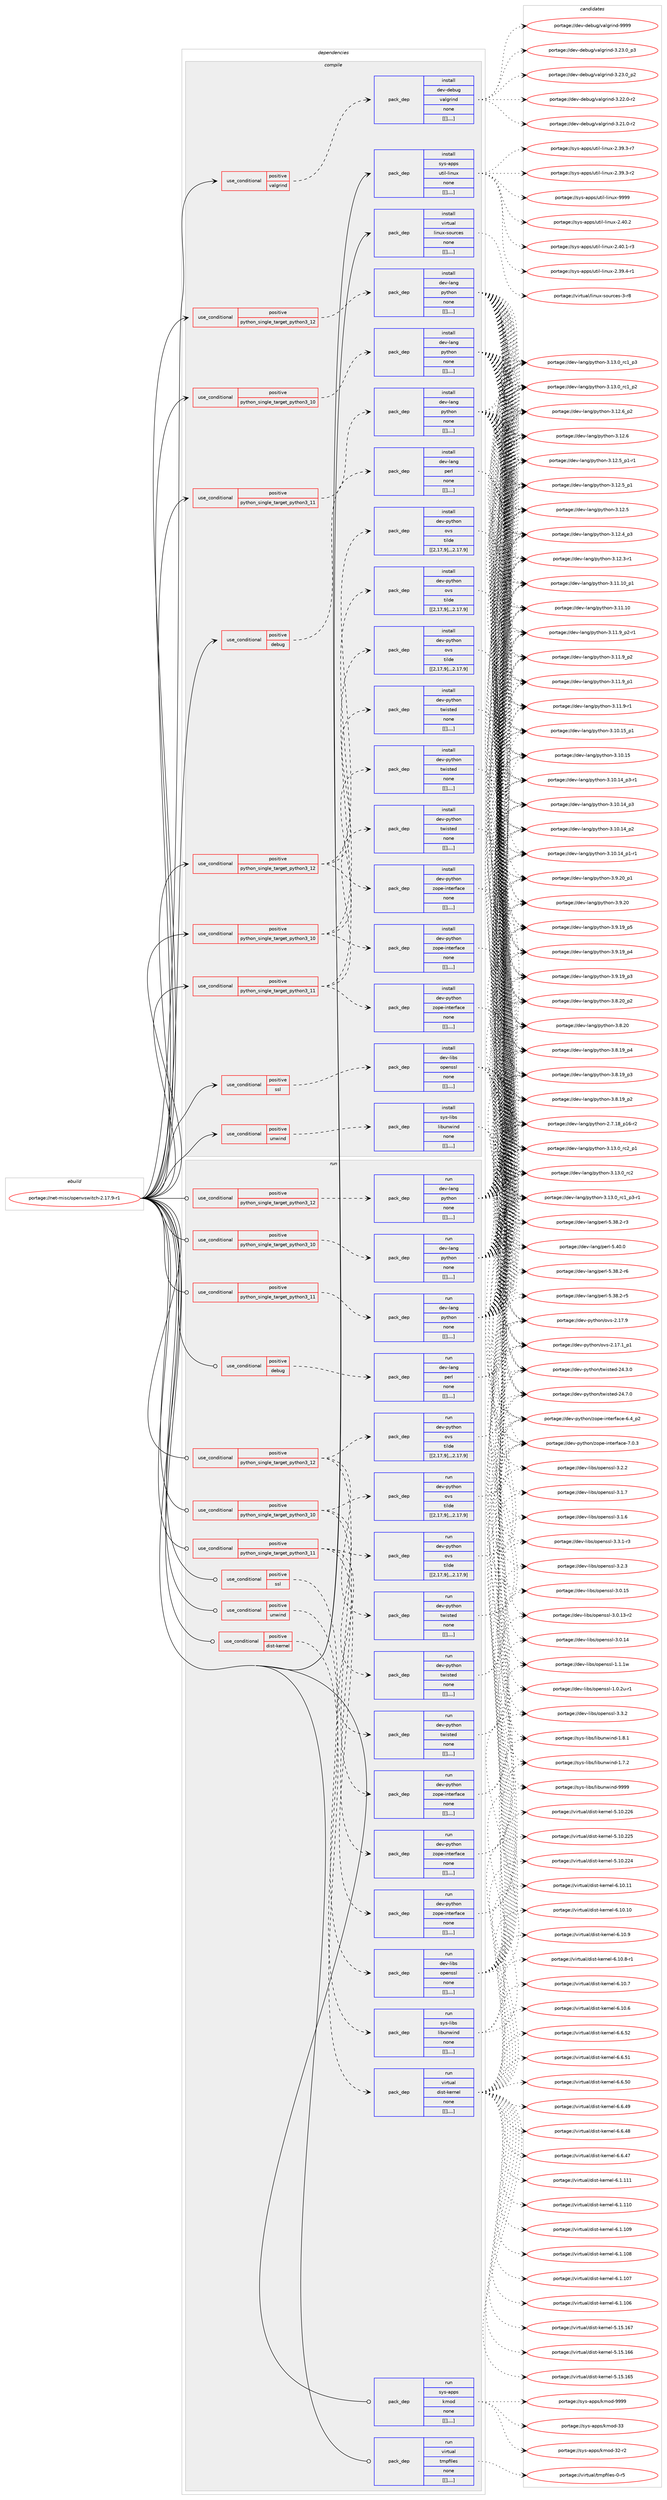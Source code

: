 digraph prolog {

# *************
# Graph options
# *************

newrank=true;
concentrate=true;
compound=true;
graph [rankdir=LR,fontname=Helvetica,fontsize=10,ranksep=1.5];#, ranksep=2.5, nodesep=0.2];
edge  [arrowhead=vee];
node  [fontname=Helvetica,fontsize=10];

# **********
# The ebuild
# **********

subgraph cluster_leftcol {
color=gray;
label=<<i>ebuild</i>>;
id [label="portage://net-misc/openvswitch-2.17.9-r1", color=red, width=4, href="../net-misc/openvswitch-2.17.9-r1.svg"];
}

# ****************
# The dependencies
# ****************

subgraph cluster_midcol {
color=gray;
label=<<i>dependencies</i>>;
subgraph cluster_compile {
fillcolor="#eeeeee";
style=filled;
label=<<i>compile</i>>;
subgraph cond102070 {
dependency383943 [label=<<TABLE BORDER="0" CELLBORDER="1" CELLSPACING="0" CELLPADDING="4"><TR><TD ROWSPAN="3" CELLPADDING="10">use_conditional</TD></TR><TR><TD>positive</TD></TR><TR><TD>debug</TD></TR></TABLE>>, shape=none, color=red];
subgraph pack279150 {
dependency383944 [label=<<TABLE BORDER="0" CELLBORDER="1" CELLSPACING="0" CELLPADDING="4" WIDTH="220"><TR><TD ROWSPAN="6" CELLPADDING="30">pack_dep</TD></TR><TR><TD WIDTH="110">install</TD></TR><TR><TD>dev-lang</TD></TR><TR><TD>perl</TD></TR><TR><TD>none</TD></TR><TR><TD>[[],,,,]</TD></TR></TABLE>>, shape=none, color=blue];
}
dependency383943:e -> dependency383944:w [weight=20,style="dashed",arrowhead="vee"];
}
id:e -> dependency383943:w [weight=20,style="solid",arrowhead="vee"];
subgraph cond102071 {
dependency383945 [label=<<TABLE BORDER="0" CELLBORDER="1" CELLSPACING="0" CELLPADDING="4"><TR><TD ROWSPAN="3" CELLPADDING="10">use_conditional</TD></TR><TR><TD>positive</TD></TR><TR><TD>python_single_target_python3_10</TD></TR></TABLE>>, shape=none, color=red];
subgraph pack279151 {
dependency383946 [label=<<TABLE BORDER="0" CELLBORDER="1" CELLSPACING="0" CELLPADDING="4" WIDTH="220"><TR><TD ROWSPAN="6" CELLPADDING="30">pack_dep</TD></TR><TR><TD WIDTH="110">install</TD></TR><TR><TD>dev-lang</TD></TR><TR><TD>python</TD></TR><TR><TD>none</TD></TR><TR><TD>[[],,,,]</TD></TR></TABLE>>, shape=none, color=blue];
}
dependency383945:e -> dependency383946:w [weight=20,style="dashed",arrowhead="vee"];
}
id:e -> dependency383945:w [weight=20,style="solid",arrowhead="vee"];
subgraph cond102072 {
dependency383947 [label=<<TABLE BORDER="0" CELLBORDER="1" CELLSPACING="0" CELLPADDING="4"><TR><TD ROWSPAN="3" CELLPADDING="10">use_conditional</TD></TR><TR><TD>positive</TD></TR><TR><TD>python_single_target_python3_10</TD></TR></TABLE>>, shape=none, color=red];
subgraph pack279152 {
dependency383948 [label=<<TABLE BORDER="0" CELLBORDER="1" CELLSPACING="0" CELLPADDING="4" WIDTH="220"><TR><TD ROWSPAN="6" CELLPADDING="30">pack_dep</TD></TR><TR><TD WIDTH="110">install</TD></TR><TR><TD>dev-python</TD></TR><TR><TD>ovs</TD></TR><TR><TD>tilde</TD></TR><TR><TD>[[2,17,9],,,2.17.9]</TD></TR></TABLE>>, shape=none, color=blue];
}
dependency383947:e -> dependency383948:w [weight=20,style="dashed",arrowhead="vee"];
subgraph pack279153 {
dependency383949 [label=<<TABLE BORDER="0" CELLBORDER="1" CELLSPACING="0" CELLPADDING="4" WIDTH="220"><TR><TD ROWSPAN="6" CELLPADDING="30">pack_dep</TD></TR><TR><TD WIDTH="110">install</TD></TR><TR><TD>dev-python</TD></TR><TR><TD>twisted</TD></TR><TR><TD>none</TD></TR><TR><TD>[[],,,,]</TD></TR></TABLE>>, shape=none, color=blue];
}
dependency383947:e -> dependency383949:w [weight=20,style="dashed",arrowhead="vee"];
subgraph pack279154 {
dependency383950 [label=<<TABLE BORDER="0" CELLBORDER="1" CELLSPACING="0" CELLPADDING="4" WIDTH="220"><TR><TD ROWSPAN="6" CELLPADDING="30">pack_dep</TD></TR><TR><TD WIDTH="110">install</TD></TR><TR><TD>dev-python</TD></TR><TR><TD>zope-interface</TD></TR><TR><TD>none</TD></TR><TR><TD>[[],,,,]</TD></TR></TABLE>>, shape=none, color=blue];
}
dependency383947:e -> dependency383950:w [weight=20,style="dashed",arrowhead="vee"];
}
id:e -> dependency383947:w [weight=20,style="solid",arrowhead="vee"];
subgraph cond102073 {
dependency383951 [label=<<TABLE BORDER="0" CELLBORDER="1" CELLSPACING="0" CELLPADDING="4"><TR><TD ROWSPAN="3" CELLPADDING="10">use_conditional</TD></TR><TR><TD>positive</TD></TR><TR><TD>python_single_target_python3_11</TD></TR></TABLE>>, shape=none, color=red];
subgraph pack279155 {
dependency383952 [label=<<TABLE BORDER="0" CELLBORDER="1" CELLSPACING="0" CELLPADDING="4" WIDTH="220"><TR><TD ROWSPAN="6" CELLPADDING="30">pack_dep</TD></TR><TR><TD WIDTH="110">install</TD></TR><TR><TD>dev-lang</TD></TR><TR><TD>python</TD></TR><TR><TD>none</TD></TR><TR><TD>[[],,,,]</TD></TR></TABLE>>, shape=none, color=blue];
}
dependency383951:e -> dependency383952:w [weight=20,style="dashed",arrowhead="vee"];
}
id:e -> dependency383951:w [weight=20,style="solid",arrowhead="vee"];
subgraph cond102074 {
dependency383953 [label=<<TABLE BORDER="0" CELLBORDER="1" CELLSPACING="0" CELLPADDING="4"><TR><TD ROWSPAN="3" CELLPADDING="10">use_conditional</TD></TR><TR><TD>positive</TD></TR><TR><TD>python_single_target_python3_11</TD></TR></TABLE>>, shape=none, color=red];
subgraph pack279156 {
dependency383954 [label=<<TABLE BORDER="0" CELLBORDER="1" CELLSPACING="0" CELLPADDING="4" WIDTH="220"><TR><TD ROWSPAN="6" CELLPADDING="30">pack_dep</TD></TR><TR><TD WIDTH="110">install</TD></TR><TR><TD>dev-python</TD></TR><TR><TD>ovs</TD></TR><TR><TD>tilde</TD></TR><TR><TD>[[2,17,9],,,2.17.9]</TD></TR></TABLE>>, shape=none, color=blue];
}
dependency383953:e -> dependency383954:w [weight=20,style="dashed",arrowhead="vee"];
subgraph pack279157 {
dependency383955 [label=<<TABLE BORDER="0" CELLBORDER="1" CELLSPACING="0" CELLPADDING="4" WIDTH="220"><TR><TD ROWSPAN="6" CELLPADDING="30">pack_dep</TD></TR><TR><TD WIDTH="110">install</TD></TR><TR><TD>dev-python</TD></TR><TR><TD>twisted</TD></TR><TR><TD>none</TD></TR><TR><TD>[[],,,,]</TD></TR></TABLE>>, shape=none, color=blue];
}
dependency383953:e -> dependency383955:w [weight=20,style="dashed",arrowhead="vee"];
subgraph pack279158 {
dependency383956 [label=<<TABLE BORDER="0" CELLBORDER="1" CELLSPACING="0" CELLPADDING="4" WIDTH="220"><TR><TD ROWSPAN="6" CELLPADDING="30">pack_dep</TD></TR><TR><TD WIDTH="110">install</TD></TR><TR><TD>dev-python</TD></TR><TR><TD>zope-interface</TD></TR><TR><TD>none</TD></TR><TR><TD>[[],,,,]</TD></TR></TABLE>>, shape=none, color=blue];
}
dependency383953:e -> dependency383956:w [weight=20,style="dashed",arrowhead="vee"];
}
id:e -> dependency383953:w [weight=20,style="solid",arrowhead="vee"];
subgraph cond102075 {
dependency383957 [label=<<TABLE BORDER="0" CELLBORDER="1" CELLSPACING="0" CELLPADDING="4"><TR><TD ROWSPAN="3" CELLPADDING="10">use_conditional</TD></TR><TR><TD>positive</TD></TR><TR><TD>python_single_target_python3_12</TD></TR></TABLE>>, shape=none, color=red];
subgraph pack279159 {
dependency383958 [label=<<TABLE BORDER="0" CELLBORDER="1" CELLSPACING="0" CELLPADDING="4" WIDTH="220"><TR><TD ROWSPAN="6" CELLPADDING="30">pack_dep</TD></TR><TR><TD WIDTH="110">install</TD></TR><TR><TD>dev-lang</TD></TR><TR><TD>python</TD></TR><TR><TD>none</TD></TR><TR><TD>[[],,,,]</TD></TR></TABLE>>, shape=none, color=blue];
}
dependency383957:e -> dependency383958:w [weight=20,style="dashed",arrowhead="vee"];
}
id:e -> dependency383957:w [weight=20,style="solid",arrowhead="vee"];
subgraph cond102076 {
dependency383959 [label=<<TABLE BORDER="0" CELLBORDER="1" CELLSPACING="0" CELLPADDING="4"><TR><TD ROWSPAN="3" CELLPADDING="10">use_conditional</TD></TR><TR><TD>positive</TD></TR><TR><TD>python_single_target_python3_12</TD></TR></TABLE>>, shape=none, color=red];
subgraph pack279160 {
dependency383960 [label=<<TABLE BORDER="0" CELLBORDER="1" CELLSPACING="0" CELLPADDING="4" WIDTH="220"><TR><TD ROWSPAN="6" CELLPADDING="30">pack_dep</TD></TR><TR><TD WIDTH="110">install</TD></TR><TR><TD>dev-python</TD></TR><TR><TD>ovs</TD></TR><TR><TD>tilde</TD></TR><TR><TD>[[2,17,9],,,2.17.9]</TD></TR></TABLE>>, shape=none, color=blue];
}
dependency383959:e -> dependency383960:w [weight=20,style="dashed",arrowhead="vee"];
subgraph pack279161 {
dependency383961 [label=<<TABLE BORDER="0" CELLBORDER="1" CELLSPACING="0" CELLPADDING="4" WIDTH="220"><TR><TD ROWSPAN="6" CELLPADDING="30">pack_dep</TD></TR><TR><TD WIDTH="110">install</TD></TR><TR><TD>dev-python</TD></TR><TR><TD>twisted</TD></TR><TR><TD>none</TD></TR><TR><TD>[[],,,,]</TD></TR></TABLE>>, shape=none, color=blue];
}
dependency383959:e -> dependency383961:w [weight=20,style="dashed",arrowhead="vee"];
subgraph pack279162 {
dependency383962 [label=<<TABLE BORDER="0" CELLBORDER="1" CELLSPACING="0" CELLPADDING="4" WIDTH="220"><TR><TD ROWSPAN="6" CELLPADDING="30">pack_dep</TD></TR><TR><TD WIDTH="110">install</TD></TR><TR><TD>dev-python</TD></TR><TR><TD>zope-interface</TD></TR><TR><TD>none</TD></TR><TR><TD>[[],,,,]</TD></TR></TABLE>>, shape=none, color=blue];
}
dependency383959:e -> dependency383962:w [weight=20,style="dashed",arrowhead="vee"];
}
id:e -> dependency383959:w [weight=20,style="solid",arrowhead="vee"];
subgraph cond102077 {
dependency383963 [label=<<TABLE BORDER="0" CELLBORDER="1" CELLSPACING="0" CELLPADDING="4"><TR><TD ROWSPAN="3" CELLPADDING="10">use_conditional</TD></TR><TR><TD>positive</TD></TR><TR><TD>ssl</TD></TR></TABLE>>, shape=none, color=red];
subgraph pack279163 {
dependency383964 [label=<<TABLE BORDER="0" CELLBORDER="1" CELLSPACING="0" CELLPADDING="4" WIDTH="220"><TR><TD ROWSPAN="6" CELLPADDING="30">pack_dep</TD></TR><TR><TD WIDTH="110">install</TD></TR><TR><TD>dev-libs</TD></TR><TR><TD>openssl</TD></TR><TR><TD>none</TD></TR><TR><TD>[[],,,,]</TD></TR></TABLE>>, shape=none, color=blue];
}
dependency383963:e -> dependency383964:w [weight=20,style="dashed",arrowhead="vee"];
}
id:e -> dependency383963:w [weight=20,style="solid",arrowhead="vee"];
subgraph cond102078 {
dependency383965 [label=<<TABLE BORDER="0" CELLBORDER="1" CELLSPACING="0" CELLPADDING="4"><TR><TD ROWSPAN="3" CELLPADDING="10">use_conditional</TD></TR><TR><TD>positive</TD></TR><TR><TD>unwind</TD></TR></TABLE>>, shape=none, color=red];
subgraph pack279164 {
dependency383966 [label=<<TABLE BORDER="0" CELLBORDER="1" CELLSPACING="0" CELLPADDING="4" WIDTH="220"><TR><TD ROWSPAN="6" CELLPADDING="30">pack_dep</TD></TR><TR><TD WIDTH="110">install</TD></TR><TR><TD>sys-libs</TD></TR><TR><TD>libunwind</TD></TR><TR><TD>none</TD></TR><TR><TD>[[],,,,]</TD></TR></TABLE>>, shape=none, color=blue];
}
dependency383965:e -> dependency383966:w [weight=20,style="dashed",arrowhead="vee"];
}
id:e -> dependency383965:w [weight=20,style="solid",arrowhead="vee"];
subgraph cond102079 {
dependency383967 [label=<<TABLE BORDER="0" CELLBORDER="1" CELLSPACING="0" CELLPADDING="4"><TR><TD ROWSPAN="3" CELLPADDING="10">use_conditional</TD></TR><TR><TD>positive</TD></TR><TR><TD>valgrind</TD></TR></TABLE>>, shape=none, color=red];
subgraph pack279165 {
dependency383968 [label=<<TABLE BORDER="0" CELLBORDER="1" CELLSPACING="0" CELLPADDING="4" WIDTH="220"><TR><TD ROWSPAN="6" CELLPADDING="30">pack_dep</TD></TR><TR><TD WIDTH="110">install</TD></TR><TR><TD>dev-debug</TD></TR><TR><TD>valgrind</TD></TR><TR><TD>none</TD></TR><TR><TD>[[],,,,]</TD></TR></TABLE>>, shape=none, color=blue];
}
dependency383967:e -> dependency383968:w [weight=20,style="dashed",arrowhead="vee"];
}
id:e -> dependency383967:w [weight=20,style="solid",arrowhead="vee"];
subgraph pack279166 {
dependency383969 [label=<<TABLE BORDER="0" CELLBORDER="1" CELLSPACING="0" CELLPADDING="4" WIDTH="220"><TR><TD ROWSPAN="6" CELLPADDING="30">pack_dep</TD></TR><TR><TD WIDTH="110">install</TD></TR><TR><TD>sys-apps</TD></TR><TR><TD>util-linux</TD></TR><TR><TD>none</TD></TR><TR><TD>[[],,,,]</TD></TR></TABLE>>, shape=none, color=blue];
}
id:e -> dependency383969:w [weight=20,style="solid",arrowhead="vee"];
subgraph pack279167 {
dependency383970 [label=<<TABLE BORDER="0" CELLBORDER="1" CELLSPACING="0" CELLPADDING="4" WIDTH="220"><TR><TD ROWSPAN="6" CELLPADDING="30">pack_dep</TD></TR><TR><TD WIDTH="110">install</TD></TR><TR><TD>virtual</TD></TR><TR><TD>linux-sources</TD></TR><TR><TD>none</TD></TR><TR><TD>[[],,,,]</TD></TR></TABLE>>, shape=none, color=blue];
}
id:e -> dependency383970:w [weight=20,style="solid",arrowhead="vee"];
}
subgraph cluster_compileandrun {
fillcolor="#eeeeee";
style=filled;
label=<<i>compile and run</i>>;
}
subgraph cluster_run {
fillcolor="#eeeeee";
style=filled;
label=<<i>run</i>>;
subgraph cond102080 {
dependency383971 [label=<<TABLE BORDER="0" CELLBORDER="1" CELLSPACING="0" CELLPADDING="4"><TR><TD ROWSPAN="3" CELLPADDING="10">use_conditional</TD></TR><TR><TD>positive</TD></TR><TR><TD>debug</TD></TR></TABLE>>, shape=none, color=red];
subgraph pack279168 {
dependency383972 [label=<<TABLE BORDER="0" CELLBORDER="1" CELLSPACING="0" CELLPADDING="4" WIDTH="220"><TR><TD ROWSPAN="6" CELLPADDING="30">pack_dep</TD></TR><TR><TD WIDTH="110">run</TD></TR><TR><TD>dev-lang</TD></TR><TR><TD>perl</TD></TR><TR><TD>none</TD></TR><TR><TD>[[],,,,]</TD></TR></TABLE>>, shape=none, color=blue];
}
dependency383971:e -> dependency383972:w [weight=20,style="dashed",arrowhead="vee"];
}
id:e -> dependency383971:w [weight=20,style="solid",arrowhead="odot"];
subgraph cond102081 {
dependency383973 [label=<<TABLE BORDER="0" CELLBORDER="1" CELLSPACING="0" CELLPADDING="4"><TR><TD ROWSPAN="3" CELLPADDING="10">use_conditional</TD></TR><TR><TD>positive</TD></TR><TR><TD>dist-kernel</TD></TR></TABLE>>, shape=none, color=red];
subgraph pack279169 {
dependency383974 [label=<<TABLE BORDER="0" CELLBORDER="1" CELLSPACING="0" CELLPADDING="4" WIDTH="220"><TR><TD ROWSPAN="6" CELLPADDING="30">pack_dep</TD></TR><TR><TD WIDTH="110">run</TD></TR><TR><TD>virtual</TD></TR><TR><TD>dist-kernel</TD></TR><TR><TD>none</TD></TR><TR><TD>[[],,,,]</TD></TR></TABLE>>, shape=none, color=blue];
}
dependency383973:e -> dependency383974:w [weight=20,style="dashed",arrowhead="vee"];
}
id:e -> dependency383973:w [weight=20,style="solid",arrowhead="odot"];
subgraph cond102082 {
dependency383975 [label=<<TABLE BORDER="0" CELLBORDER="1" CELLSPACING="0" CELLPADDING="4"><TR><TD ROWSPAN="3" CELLPADDING="10">use_conditional</TD></TR><TR><TD>positive</TD></TR><TR><TD>python_single_target_python3_10</TD></TR></TABLE>>, shape=none, color=red];
subgraph pack279170 {
dependency383976 [label=<<TABLE BORDER="0" CELLBORDER="1" CELLSPACING="0" CELLPADDING="4" WIDTH="220"><TR><TD ROWSPAN="6" CELLPADDING="30">pack_dep</TD></TR><TR><TD WIDTH="110">run</TD></TR><TR><TD>dev-lang</TD></TR><TR><TD>python</TD></TR><TR><TD>none</TD></TR><TR><TD>[[],,,,]</TD></TR></TABLE>>, shape=none, color=blue];
}
dependency383975:e -> dependency383976:w [weight=20,style="dashed",arrowhead="vee"];
}
id:e -> dependency383975:w [weight=20,style="solid",arrowhead="odot"];
subgraph cond102083 {
dependency383977 [label=<<TABLE BORDER="0" CELLBORDER="1" CELLSPACING="0" CELLPADDING="4"><TR><TD ROWSPAN="3" CELLPADDING="10">use_conditional</TD></TR><TR><TD>positive</TD></TR><TR><TD>python_single_target_python3_10</TD></TR></TABLE>>, shape=none, color=red];
subgraph pack279171 {
dependency383978 [label=<<TABLE BORDER="0" CELLBORDER="1" CELLSPACING="0" CELLPADDING="4" WIDTH="220"><TR><TD ROWSPAN="6" CELLPADDING="30">pack_dep</TD></TR><TR><TD WIDTH="110">run</TD></TR><TR><TD>dev-python</TD></TR><TR><TD>ovs</TD></TR><TR><TD>tilde</TD></TR><TR><TD>[[2,17,9],,,2.17.9]</TD></TR></TABLE>>, shape=none, color=blue];
}
dependency383977:e -> dependency383978:w [weight=20,style="dashed",arrowhead="vee"];
subgraph pack279172 {
dependency383979 [label=<<TABLE BORDER="0" CELLBORDER="1" CELLSPACING="0" CELLPADDING="4" WIDTH="220"><TR><TD ROWSPAN="6" CELLPADDING="30">pack_dep</TD></TR><TR><TD WIDTH="110">run</TD></TR><TR><TD>dev-python</TD></TR><TR><TD>twisted</TD></TR><TR><TD>none</TD></TR><TR><TD>[[],,,,]</TD></TR></TABLE>>, shape=none, color=blue];
}
dependency383977:e -> dependency383979:w [weight=20,style="dashed",arrowhead="vee"];
subgraph pack279173 {
dependency383980 [label=<<TABLE BORDER="0" CELLBORDER="1" CELLSPACING="0" CELLPADDING="4" WIDTH="220"><TR><TD ROWSPAN="6" CELLPADDING="30">pack_dep</TD></TR><TR><TD WIDTH="110">run</TD></TR><TR><TD>dev-python</TD></TR><TR><TD>zope-interface</TD></TR><TR><TD>none</TD></TR><TR><TD>[[],,,,]</TD></TR></TABLE>>, shape=none, color=blue];
}
dependency383977:e -> dependency383980:w [weight=20,style="dashed",arrowhead="vee"];
}
id:e -> dependency383977:w [weight=20,style="solid",arrowhead="odot"];
subgraph cond102084 {
dependency383981 [label=<<TABLE BORDER="0" CELLBORDER="1" CELLSPACING="0" CELLPADDING="4"><TR><TD ROWSPAN="3" CELLPADDING="10">use_conditional</TD></TR><TR><TD>positive</TD></TR><TR><TD>python_single_target_python3_11</TD></TR></TABLE>>, shape=none, color=red];
subgraph pack279174 {
dependency383982 [label=<<TABLE BORDER="0" CELLBORDER="1" CELLSPACING="0" CELLPADDING="4" WIDTH="220"><TR><TD ROWSPAN="6" CELLPADDING="30">pack_dep</TD></TR><TR><TD WIDTH="110">run</TD></TR><TR><TD>dev-lang</TD></TR><TR><TD>python</TD></TR><TR><TD>none</TD></TR><TR><TD>[[],,,,]</TD></TR></TABLE>>, shape=none, color=blue];
}
dependency383981:e -> dependency383982:w [weight=20,style="dashed",arrowhead="vee"];
}
id:e -> dependency383981:w [weight=20,style="solid",arrowhead="odot"];
subgraph cond102085 {
dependency383983 [label=<<TABLE BORDER="0" CELLBORDER="1" CELLSPACING="0" CELLPADDING="4"><TR><TD ROWSPAN="3" CELLPADDING="10">use_conditional</TD></TR><TR><TD>positive</TD></TR><TR><TD>python_single_target_python3_11</TD></TR></TABLE>>, shape=none, color=red];
subgraph pack279175 {
dependency383984 [label=<<TABLE BORDER="0" CELLBORDER="1" CELLSPACING="0" CELLPADDING="4" WIDTH="220"><TR><TD ROWSPAN="6" CELLPADDING="30">pack_dep</TD></TR><TR><TD WIDTH="110">run</TD></TR><TR><TD>dev-python</TD></TR><TR><TD>ovs</TD></TR><TR><TD>tilde</TD></TR><TR><TD>[[2,17,9],,,2.17.9]</TD></TR></TABLE>>, shape=none, color=blue];
}
dependency383983:e -> dependency383984:w [weight=20,style="dashed",arrowhead="vee"];
subgraph pack279176 {
dependency383985 [label=<<TABLE BORDER="0" CELLBORDER="1" CELLSPACING="0" CELLPADDING="4" WIDTH="220"><TR><TD ROWSPAN="6" CELLPADDING="30">pack_dep</TD></TR><TR><TD WIDTH="110">run</TD></TR><TR><TD>dev-python</TD></TR><TR><TD>twisted</TD></TR><TR><TD>none</TD></TR><TR><TD>[[],,,,]</TD></TR></TABLE>>, shape=none, color=blue];
}
dependency383983:e -> dependency383985:w [weight=20,style="dashed",arrowhead="vee"];
subgraph pack279177 {
dependency383986 [label=<<TABLE BORDER="0" CELLBORDER="1" CELLSPACING="0" CELLPADDING="4" WIDTH="220"><TR><TD ROWSPAN="6" CELLPADDING="30">pack_dep</TD></TR><TR><TD WIDTH="110">run</TD></TR><TR><TD>dev-python</TD></TR><TR><TD>zope-interface</TD></TR><TR><TD>none</TD></TR><TR><TD>[[],,,,]</TD></TR></TABLE>>, shape=none, color=blue];
}
dependency383983:e -> dependency383986:w [weight=20,style="dashed",arrowhead="vee"];
}
id:e -> dependency383983:w [weight=20,style="solid",arrowhead="odot"];
subgraph cond102086 {
dependency383987 [label=<<TABLE BORDER="0" CELLBORDER="1" CELLSPACING="0" CELLPADDING="4"><TR><TD ROWSPAN="3" CELLPADDING="10">use_conditional</TD></TR><TR><TD>positive</TD></TR><TR><TD>python_single_target_python3_12</TD></TR></TABLE>>, shape=none, color=red];
subgraph pack279178 {
dependency383988 [label=<<TABLE BORDER="0" CELLBORDER="1" CELLSPACING="0" CELLPADDING="4" WIDTH="220"><TR><TD ROWSPAN="6" CELLPADDING="30">pack_dep</TD></TR><TR><TD WIDTH="110">run</TD></TR><TR><TD>dev-lang</TD></TR><TR><TD>python</TD></TR><TR><TD>none</TD></TR><TR><TD>[[],,,,]</TD></TR></TABLE>>, shape=none, color=blue];
}
dependency383987:e -> dependency383988:w [weight=20,style="dashed",arrowhead="vee"];
}
id:e -> dependency383987:w [weight=20,style="solid",arrowhead="odot"];
subgraph cond102087 {
dependency383989 [label=<<TABLE BORDER="0" CELLBORDER="1" CELLSPACING="0" CELLPADDING="4"><TR><TD ROWSPAN="3" CELLPADDING="10">use_conditional</TD></TR><TR><TD>positive</TD></TR><TR><TD>python_single_target_python3_12</TD></TR></TABLE>>, shape=none, color=red];
subgraph pack279179 {
dependency383990 [label=<<TABLE BORDER="0" CELLBORDER="1" CELLSPACING="0" CELLPADDING="4" WIDTH="220"><TR><TD ROWSPAN="6" CELLPADDING="30">pack_dep</TD></TR><TR><TD WIDTH="110">run</TD></TR><TR><TD>dev-python</TD></TR><TR><TD>ovs</TD></TR><TR><TD>tilde</TD></TR><TR><TD>[[2,17,9],,,2.17.9]</TD></TR></TABLE>>, shape=none, color=blue];
}
dependency383989:e -> dependency383990:w [weight=20,style="dashed",arrowhead="vee"];
subgraph pack279180 {
dependency383991 [label=<<TABLE BORDER="0" CELLBORDER="1" CELLSPACING="0" CELLPADDING="4" WIDTH="220"><TR><TD ROWSPAN="6" CELLPADDING="30">pack_dep</TD></TR><TR><TD WIDTH="110">run</TD></TR><TR><TD>dev-python</TD></TR><TR><TD>twisted</TD></TR><TR><TD>none</TD></TR><TR><TD>[[],,,,]</TD></TR></TABLE>>, shape=none, color=blue];
}
dependency383989:e -> dependency383991:w [weight=20,style="dashed",arrowhead="vee"];
subgraph pack279181 {
dependency383992 [label=<<TABLE BORDER="0" CELLBORDER="1" CELLSPACING="0" CELLPADDING="4" WIDTH="220"><TR><TD ROWSPAN="6" CELLPADDING="30">pack_dep</TD></TR><TR><TD WIDTH="110">run</TD></TR><TR><TD>dev-python</TD></TR><TR><TD>zope-interface</TD></TR><TR><TD>none</TD></TR><TR><TD>[[],,,,]</TD></TR></TABLE>>, shape=none, color=blue];
}
dependency383989:e -> dependency383992:w [weight=20,style="dashed",arrowhead="vee"];
}
id:e -> dependency383989:w [weight=20,style="solid",arrowhead="odot"];
subgraph cond102088 {
dependency383993 [label=<<TABLE BORDER="0" CELLBORDER="1" CELLSPACING="0" CELLPADDING="4"><TR><TD ROWSPAN="3" CELLPADDING="10">use_conditional</TD></TR><TR><TD>positive</TD></TR><TR><TD>ssl</TD></TR></TABLE>>, shape=none, color=red];
subgraph pack279182 {
dependency383994 [label=<<TABLE BORDER="0" CELLBORDER="1" CELLSPACING="0" CELLPADDING="4" WIDTH="220"><TR><TD ROWSPAN="6" CELLPADDING="30">pack_dep</TD></TR><TR><TD WIDTH="110">run</TD></TR><TR><TD>dev-libs</TD></TR><TR><TD>openssl</TD></TR><TR><TD>none</TD></TR><TR><TD>[[],,,,]</TD></TR></TABLE>>, shape=none, color=blue];
}
dependency383993:e -> dependency383994:w [weight=20,style="dashed",arrowhead="vee"];
}
id:e -> dependency383993:w [weight=20,style="solid",arrowhead="odot"];
subgraph cond102089 {
dependency383995 [label=<<TABLE BORDER="0" CELLBORDER="1" CELLSPACING="0" CELLPADDING="4"><TR><TD ROWSPAN="3" CELLPADDING="10">use_conditional</TD></TR><TR><TD>positive</TD></TR><TR><TD>unwind</TD></TR></TABLE>>, shape=none, color=red];
subgraph pack279183 {
dependency383996 [label=<<TABLE BORDER="0" CELLBORDER="1" CELLSPACING="0" CELLPADDING="4" WIDTH="220"><TR><TD ROWSPAN="6" CELLPADDING="30">pack_dep</TD></TR><TR><TD WIDTH="110">run</TD></TR><TR><TD>sys-libs</TD></TR><TR><TD>libunwind</TD></TR><TR><TD>none</TD></TR><TR><TD>[[],,,,]</TD></TR></TABLE>>, shape=none, color=blue];
}
dependency383995:e -> dependency383996:w [weight=20,style="dashed",arrowhead="vee"];
}
id:e -> dependency383995:w [weight=20,style="solid",arrowhead="odot"];
subgraph pack279184 {
dependency383997 [label=<<TABLE BORDER="0" CELLBORDER="1" CELLSPACING="0" CELLPADDING="4" WIDTH="220"><TR><TD ROWSPAN="6" CELLPADDING="30">pack_dep</TD></TR><TR><TD WIDTH="110">run</TD></TR><TR><TD>sys-apps</TD></TR><TR><TD>kmod</TD></TR><TR><TD>none</TD></TR><TR><TD>[[],,,,]</TD></TR></TABLE>>, shape=none, color=blue];
}
id:e -> dependency383997:w [weight=20,style="solid",arrowhead="odot"];
subgraph pack279185 {
dependency383998 [label=<<TABLE BORDER="0" CELLBORDER="1" CELLSPACING="0" CELLPADDING="4" WIDTH="220"><TR><TD ROWSPAN="6" CELLPADDING="30">pack_dep</TD></TR><TR><TD WIDTH="110">run</TD></TR><TR><TD>virtual</TD></TR><TR><TD>tmpfiles</TD></TR><TR><TD>none</TD></TR><TR><TD>[[],,,,]</TD></TR></TABLE>>, shape=none, color=blue];
}
id:e -> dependency383998:w [weight=20,style="solid",arrowhead="odot"];
}
}

# **************
# The candidates
# **************

subgraph cluster_choices {
rank=same;
color=gray;
label=<<i>candidates</i>>;

subgraph choice279150 {
color=black;
nodesep=1;
choice10010111845108971101034711210111410845534652484648 [label="portage://dev-lang/perl-5.40.0", color=red, width=4,href="../dev-lang/perl-5.40.0.svg"];
choice100101118451089711010347112101114108455346515646504511454 [label="portage://dev-lang/perl-5.38.2-r6", color=red, width=4,href="../dev-lang/perl-5.38.2-r6.svg"];
choice100101118451089711010347112101114108455346515646504511453 [label="portage://dev-lang/perl-5.38.2-r5", color=red, width=4,href="../dev-lang/perl-5.38.2-r5.svg"];
choice100101118451089711010347112101114108455346515646504511451 [label="portage://dev-lang/perl-5.38.2-r3", color=red, width=4,href="../dev-lang/perl-5.38.2-r3.svg"];
dependency383944:e -> choice10010111845108971101034711210111410845534652484648:w [style=dotted,weight="100"];
dependency383944:e -> choice100101118451089711010347112101114108455346515646504511454:w [style=dotted,weight="100"];
dependency383944:e -> choice100101118451089711010347112101114108455346515646504511453:w [style=dotted,weight="100"];
dependency383944:e -> choice100101118451089711010347112101114108455346515646504511451:w [style=dotted,weight="100"];
}
subgraph choice279151 {
color=black;
nodesep=1;
choice100101118451089711010347112121116104111110455146495146489511499509511249 [label="portage://dev-lang/python-3.13.0_rc2_p1", color=red, width=4,href="../dev-lang/python-3.13.0_rc2_p1.svg"];
choice10010111845108971101034711212111610411111045514649514648951149950 [label="portage://dev-lang/python-3.13.0_rc2", color=red, width=4,href="../dev-lang/python-3.13.0_rc2.svg"];
choice1001011184510897110103471121211161041111104551464951464895114994995112514511449 [label="portage://dev-lang/python-3.13.0_rc1_p3-r1", color=red, width=4,href="../dev-lang/python-3.13.0_rc1_p3-r1.svg"];
choice100101118451089711010347112121116104111110455146495146489511499499511251 [label="portage://dev-lang/python-3.13.0_rc1_p3", color=red, width=4,href="../dev-lang/python-3.13.0_rc1_p3.svg"];
choice100101118451089711010347112121116104111110455146495146489511499499511250 [label="portage://dev-lang/python-3.13.0_rc1_p2", color=red, width=4,href="../dev-lang/python-3.13.0_rc1_p2.svg"];
choice100101118451089711010347112121116104111110455146495046549511250 [label="portage://dev-lang/python-3.12.6_p2", color=red, width=4,href="../dev-lang/python-3.12.6_p2.svg"];
choice10010111845108971101034711212111610411111045514649504654 [label="portage://dev-lang/python-3.12.6", color=red, width=4,href="../dev-lang/python-3.12.6.svg"];
choice1001011184510897110103471121211161041111104551464950465395112494511449 [label="portage://dev-lang/python-3.12.5_p1-r1", color=red, width=4,href="../dev-lang/python-3.12.5_p1-r1.svg"];
choice100101118451089711010347112121116104111110455146495046539511249 [label="portage://dev-lang/python-3.12.5_p1", color=red, width=4,href="../dev-lang/python-3.12.5_p1.svg"];
choice10010111845108971101034711212111610411111045514649504653 [label="portage://dev-lang/python-3.12.5", color=red, width=4,href="../dev-lang/python-3.12.5.svg"];
choice100101118451089711010347112121116104111110455146495046529511251 [label="portage://dev-lang/python-3.12.4_p3", color=red, width=4,href="../dev-lang/python-3.12.4_p3.svg"];
choice100101118451089711010347112121116104111110455146495046514511449 [label="portage://dev-lang/python-3.12.3-r1", color=red, width=4,href="../dev-lang/python-3.12.3-r1.svg"];
choice10010111845108971101034711212111610411111045514649494649489511249 [label="portage://dev-lang/python-3.11.10_p1", color=red, width=4,href="../dev-lang/python-3.11.10_p1.svg"];
choice1001011184510897110103471121211161041111104551464949464948 [label="portage://dev-lang/python-3.11.10", color=red, width=4,href="../dev-lang/python-3.11.10.svg"];
choice1001011184510897110103471121211161041111104551464949465795112504511449 [label="portage://dev-lang/python-3.11.9_p2-r1", color=red, width=4,href="../dev-lang/python-3.11.9_p2-r1.svg"];
choice100101118451089711010347112121116104111110455146494946579511250 [label="portage://dev-lang/python-3.11.9_p2", color=red, width=4,href="../dev-lang/python-3.11.9_p2.svg"];
choice100101118451089711010347112121116104111110455146494946579511249 [label="portage://dev-lang/python-3.11.9_p1", color=red, width=4,href="../dev-lang/python-3.11.9_p1.svg"];
choice100101118451089711010347112121116104111110455146494946574511449 [label="portage://dev-lang/python-3.11.9-r1", color=red, width=4,href="../dev-lang/python-3.11.9-r1.svg"];
choice10010111845108971101034711212111610411111045514649484649539511249 [label="portage://dev-lang/python-3.10.15_p1", color=red, width=4,href="../dev-lang/python-3.10.15_p1.svg"];
choice1001011184510897110103471121211161041111104551464948464953 [label="portage://dev-lang/python-3.10.15", color=red, width=4,href="../dev-lang/python-3.10.15.svg"];
choice100101118451089711010347112121116104111110455146494846495295112514511449 [label="portage://dev-lang/python-3.10.14_p3-r1", color=red, width=4,href="../dev-lang/python-3.10.14_p3-r1.svg"];
choice10010111845108971101034711212111610411111045514649484649529511251 [label="portage://dev-lang/python-3.10.14_p3", color=red, width=4,href="../dev-lang/python-3.10.14_p3.svg"];
choice10010111845108971101034711212111610411111045514649484649529511250 [label="portage://dev-lang/python-3.10.14_p2", color=red, width=4,href="../dev-lang/python-3.10.14_p2.svg"];
choice100101118451089711010347112121116104111110455146494846495295112494511449 [label="portage://dev-lang/python-3.10.14_p1-r1", color=red, width=4,href="../dev-lang/python-3.10.14_p1-r1.svg"];
choice100101118451089711010347112121116104111110455146574650489511249 [label="portage://dev-lang/python-3.9.20_p1", color=red, width=4,href="../dev-lang/python-3.9.20_p1.svg"];
choice10010111845108971101034711212111610411111045514657465048 [label="portage://dev-lang/python-3.9.20", color=red, width=4,href="../dev-lang/python-3.9.20.svg"];
choice100101118451089711010347112121116104111110455146574649579511253 [label="portage://dev-lang/python-3.9.19_p5", color=red, width=4,href="../dev-lang/python-3.9.19_p5.svg"];
choice100101118451089711010347112121116104111110455146574649579511252 [label="portage://dev-lang/python-3.9.19_p4", color=red, width=4,href="../dev-lang/python-3.9.19_p4.svg"];
choice100101118451089711010347112121116104111110455146574649579511251 [label="portage://dev-lang/python-3.9.19_p3", color=red, width=4,href="../dev-lang/python-3.9.19_p3.svg"];
choice100101118451089711010347112121116104111110455146564650489511250 [label="portage://dev-lang/python-3.8.20_p2", color=red, width=4,href="../dev-lang/python-3.8.20_p2.svg"];
choice10010111845108971101034711212111610411111045514656465048 [label="portage://dev-lang/python-3.8.20", color=red, width=4,href="../dev-lang/python-3.8.20.svg"];
choice100101118451089711010347112121116104111110455146564649579511252 [label="portage://dev-lang/python-3.8.19_p4", color=red, width=4,href="../dev-lang/python-3.8.19_p4.svg"];
choice100101118451089711010347112121116104111110455146564649579511251 [label="portage://dev-lang/python-3.8.19_p3", color=red, width=4,href="../dev-lang/python-3.8.19_p3.svg"];
choice100101118451089711010347112121116104111110455146564649579511250 [label="portage://dev-lang/python-3.8.19_p2", color=red, width=4,href="../dev-lang/python-3.8.19_p2.svg"];
choice100101118451089711010347112121116104111110455046554649569511249544511450 [label="portage://dev-lang/python-2.7.18_p16-r2", color=red, width=4,href="../dev-lang/python-2.7.18_p16-r2.svg"];
dependency383946:e -> choice100101118451089711010347112121116104111110455146495146489511499509511249:w [style=dotted,weight="100"];
dependency383946:e -> choice10010111845108971101034711212111610411111045514649514648951149950:w [style=dotted,weight="100"];
dependency383946:e -> choice1001011184510897110103471121211161041111104551464951464895114994995112514511449:w [style=dotted,weight="100"];
dependency383946:e -> choice100101118451089711010347112121116104111110455146495146489511499499511251:w [style=dotted,weight="100"];
dependency383946:e -> choice100101118451089711010347112121116104111110455146495146489511499499511250:w [style=dotted,weight="100"];
dependency383946:e -> choice100101118451089711010347112121116104111110455146495046549511250:w [style=dotted,weight="100"];
dependency383946:e -> choice10010111845108971101034711212111610411111045514649504654:w [style=dotted,weight="100"];
dependency383946:e -> choice1001011184510897110103471121211161041111104551464950465395112494511449:w [style=dotted,weight="100"];
dependency383946:e -> choice100101118451089711010347112121116104111110455146495046539511249:w [style=dotted,weight="100"];
dependency383946:e -> choice10010111845108971101034711212111610411111045514649504653:w [style=dotted,weight="100"];
dependency383946:e -> choice100101118451089711010347112121116104111110455146495046529511251:w [style=dotted,weight="100"];
dependency383946:e -> choice100101118451089711010347112121116104111110455146495046514511449:w [style=dotted,weight="100"];
dependency383946:e -> choice10010111845108971101034711212111610411111045514649494649489511249:w [style=dotted,weight="100"];
dependency383946:e -> choice1001011184510897110103471121211161041111104551464949464948:w [style=dotted,weight="100"];
dependency383946:e -> choice1001011184510897110103471121211161041111104551464949465795112504511449:w [style=dotted,weight="100"];
dependency383946:e -> choice100101118451089711010347112121116104111110455146494946579511250:w [style=dotted,weight="100"];
dependency383946:e -> choice100101118451089711010347112121116104111110455146494946579511249:w [style=dotted,weight="100"];
dependency383946:e -> choice100101118451089711010347112121116104111110455146494946574511449:w [style=dotted,weight="100"];
dependency383946:e -> choice10010111845108971101034711212111610411111045514649484649539511249:w [style=dotted,weight="100"];
dependency383946:e -> choice1001011184510897110103471121211161041111104551464948464953:w [style=dotted,weight="100"];
dependency383946:e -> choice100101118451089711010347112121116104111110455146494846495295112514511449:w [style=dotted,weight="100"];
dependency383946:e -> choice10010111845108971101034711212111610411111045514649484649529511251:w [style=dotted,weight="100"];
dependency383946:e -> choice10010111845108971101034711212111610411111045514649484649529511250:w [style=dotted,weight="100"];
dependency383946:e -> choice100101118451089711010347112121116104111110455146494846495295112494511449:w [style=dotted,weight="100"];
dependency383946:e -> choice100101118451089711010347112121116104111110455146574650489511249:w [style=dotted,weight="100"];
dependency383946:e -> choice10010111845108971101034711212111610411111045514657465048:w [style=dotted,weight="100"];
dependency383946:e -> choice100101118451089711010347112121116104111110455146574649579511253:w [style=dotted,weight="100"];
dependency383946:e -> choice100101118451089711010347112121116104111110455146574649579511252:w [style=dotted,weight="100"];
dependency383946:e -> choice100101118451089711010347112121116104111110455146574649579511251:w [style=dotted,weight="100"];
dependency383946:e -> choice100101118451089711010347112121116104111110455146564650489511250:w [style=dotted,weight="100"];
dependency383946:e -> choice10010111845108971101034711212111610411111045514656465048:w [style=dotted,weight="100"];
dependency383946:e -> choice100101118451089711010347112121116104111110455146564649579511252:w [style=dotted,weight="100"];
dependency383946:e -> choice100101118451089711010347112121116104111110455146564649579511251:w [style=dotted,weight="100"];
dependency383946:e -> choice100101118451089711010347112121116104111110455146564649579511250:w [style=dotted,weight="100"];
dependency383946:e -> choice100101118451089711010347112121116104111110455046554649569511249544511450:w [style=dotted,weight="100"];
}
subgraph choice279152 {
color=black;
nodesep=1;
choice100101118451121211161041111104711111811545504649554657 [label="portage://dev-python/ovs-2.17.9", color=red, width=4,href="../dev-python/ovs-2.17.9.svg"];
choice1001011184511212111610411111047111118115455046495546499511249 [label="portage://dev-python/ovs-2.17.1_p1", color=red, width=4,href="../dev-python/ovs-2.17.1_p1.svg"];
dependency383948:e -> choice100101118451121211161041111104711111811545504649554657:w [style=dotted,weight="100"];
dependency383948:e -> choice1001011184511212111610411111047111118115455046495546499511249:w [style=dotted,weight="100"];
}
subgraph choice279153 {
color=black;
nodesep=1;
choice100101118451121211161041111104711611910511511610110045505246554648 [label="portage://dev-python/twisted-24.7.0", color=red, width=4,href="../dev-python/twisted-24.7.0.svg"];
choice100101118451121211161041111104711611910511511610110045505246514648 [label="portage://dev-python/twisted-24.3.0", color=red, width=4,href="../dev-python/twisted-24.3.0.svg"];
dependency383949:e -> choice100101118451121211161041111104711611910511511610110045505246554648:w [style=dotted,weight="100"];
dependency383949:e -> choice100101118451121211161041111104711611910511511610110045505246514648:w [style=dotted,weight="100"];
}
subgraph choice279154 {
color=black;
nodesep=1;
choice1001011184511212111610411111047122111112101451051101161011141029799101455546484651 [label="portage://dev-python/zope-interface-7.0.3", color=red, width=4,href="../dev-python/zope-interface-7.0.3.svg"];
choice1001011184511212111610411111047122111112101451051101161011141029799101455446529511250 [label="portage://dev-python/zope-interface-6.4_p2", color=red, width=4,href="../dev-python/zope-interface-6.4_p2.svg"];
dependency383950:e -> choice1001011184511212111610411111047122111112101451051101161011141029799101455546484651:w [style=dotted,weight="100"];
dependency383950:e -> choice1001011184511212111610411111047122111112101451051101161011141029799101455446529511250:w [style=dotted,weight="100"];
}
subgraph choice279155 {
color=black;
nodesep=1;
choice100101118451089711010347112121116104111110455146495146489511499509511249 [label="portage://dev-lang/python-3.13.0_rc2_p1", color=red, width=4,href="../dev-lang/python-3.13.0_rc2_p1.svg"];
choice10010111845108971101034711212111610411111045514649514648951149950 [label="portage://dev-lang/python-3.13.0_rc2", color=red, width=4,href="../dev-lang/python-3.13.0_rc2.svg"];
choice1001011184510897110103471121211161041111104551464951464895114994995112514511449 [label="portage://dev-lang/python-3.13.0_rc1_p3-r1", color=red, width=4,href="../dev-lang/python-3.13.0_rc1_p3-r1.svg"];
choice100101118451089711010347112121116104111110455146495146489511499499511251 [label="portage://dev-lang/python-3.13.0_rc1_p3", color=red, width=4,href="../dev-lang/python-3.13.0_rc1_p3.svg"];
choice100101118451089711010347112121116104111110455146495146489511499499511250 [label="portage://dev-lang/python-3.13.0_rc1_p2", color=red, width=4,href="../dev-lang/python-3.13.0_rc1_p2.svg"];
choice100101118451089711010347112121116104111110455146495046549511250 [label="portage://dev-lang/python-3.12.6_p2", color=red, width=4,href="../dev-lang/python-3.12.6_p2.svg"];
choice10010111845108971101034711212111610411111045514649504654 [label="portage://dev-lang/python-3.12.6", color=red, width=4,href="../dev-lang/python-3.12.6.svg"];
choice1001011184510897110103471121211161041111104551464950465395112494511449 [label="portage://dev-lang/python-3.12.5_p1-r1", color=red, width=4,href="../dev-lang/python-3.12.5_p1-r1.svg"];
choice100101118451089711010347112121116104111110455146495046539511249 [label="portage://dev-lang/python-3.12.5_p1", color=red, width=4,href="../dev-lang/python-3.12.5_p1.svg"];
choice10010111845108971101034711212111610411111045514649504653 [label="portage://dev-lang/python-3.12.5", color=red, width=4,href="../dev-lang/python-3.12.5.svg"];
choice100101118451089711010347112121116104111110455146495046529511251 [label="portage://dev-lang/python-3.12.4_p3", color=red, width=4,href="../dev-lang/python-3.12.4_p3.svg"];
choice100101118451089711010347112121116104111110455146495046514511449 [label="portage://dev-lang/python-3.12.3-r1", color=red, width=4,href="../dev-lang/python-3.12.3-r1.svg"];
choice10010111845108971101034711212111610411111045514649494649489511249 [label="portage://dev-lang/python-3.11.10_p1", color=red, width=4,href="../dev-lang/python-3.11.10_p1.svg"];
choice1001011184510897110103471121211161041111104551464949464948 [label="portage://dev-lang/python-3.11.10", color=red, width=4,href="../dev-lang/python-3.11.10.svg"];
choice1001011184510897110103471121211161041111104551464949465795112504511449 [label="portage://dev-lang/python-3.11.9_p2-r1", color=red, width=4,href="../dev-lang/python-3.11.9_p2-r1.svg"];
choice100101118451089711010347112121116104111110455146494946579511250 [label="portage://dev-lang/python-3.11.9_p2", color=red, width=4,href="../dev-lang/python-3.11.9_p2.svg"];
choice100101118451089711010347112121116104111110455146494946579511249 [label="portage://dev-lang/python-3.11.9_p1", color=red, width=4,href="../dev-lang/python-3.11.9_p1.svg"];
choice100101118451089711010347112121116104111110455146494946574511449 [label="portage://dev-lang/python-3.11.9-r1", color=red, width=4,href="../dev-lang/python-3.11.9-r1.svg"];
choice10010111845108971101034711212111610411111045514649484649539511249 [label="portage://dev-lang/python-3.10.15_p1", color=red, width=4,href="../dev-lang/python-3.10.15_p1.svg"];
choice1001011184510897110103471121211161041111104551464948464953 [label="portage://dev-lang/python-3.10.15", color=red, width=4,href="../dev-lang/python-3.10.15.svg"];
choice100101118451089711010347112121116104111110455146494846495295112514511449 [label="portage://dev-lang/python-3.10.14_p3-r1", color=red, width=4,href="../dev-lang/python-3.10.14_p3-r1.svg"];
choice10010111845108971101034711212111610411111045514649484649529511251 [label="portage://dev-lang/python-3.10.14_p3", color=red, width=4,href="../dev-lang/python-3.10.14_p3.svg"];
choice10010111845108971101034711212111610411111045514649484649529511250 [label="portage://dev-lang/python-3.10.14_p2", color=red, width=4,href="../dev-lang/python-3.10.14_p2.svg"];
choice100101118451089711010347112121116104111110455146494846495295112494511449 [label="portage://dev-lang/python-3.10.14_p1-r1", color=red, width=4,href="../dev-lang/python-3.10.14_p1-r1.svg"];
choice100101118451089711010347112121116104111110455146574650489511249 [label="portage://dev-lang/python-3.9.20_p1", color=red, width=4,href="../dev-lang/python-3.9.20_p1.svg"];
choice10010111845108971101034711212111610411111045514657465048 [label="portage://dev-lang/python-3.9.20", color=red, width=4,href="../dev-lang/python-3.9.20.svg"];
choice100101118451089711010347112121116104111110455146574649579511253 [label="portage://dev-lang/python-3.9.19_p5", color=red, width=4,href="../dev-lang/python-3.9.19_p5.svg"];
choice100101118451089711010347112121116104111110455146574649579511252 [label="portage://dev-lang/python-3.9.19_p4", color=red, width=4,href="../dev-lang/python-3.9.19_p4.svg"];
choice100101118451089711010347112121116104111110455146574649579511251 [label="portage://dev-lang/python-3.9.19_p3", color=red, width=4,href="../dev-lang/python-3.9.19_p3.svg"];
choice100101118451089711010347112121116104111110455146564650489511250 [label="portage://dev-lang/python-3.8.20_p2", color=red, width=4,href="../dev-lang/python-3.8.20_p2.svg"];
choice10010111845108971101034711212111610411111045514656465048 [label="portage://dev-lang/python-3.8.20", color=red, width=4,href="../dev-lang/python-3.8.20.svg"];
choice100101118451089711010347112121116104111110455146564649579511252 [label="portage://dev-lang/python-3.8.19_p4", color=red, width=4,href="../dev-lang/python-3.8.19_p4.svg"];
choice100101118451089711010347112121116104111110455146564649579511251 [label="portage://dev-lang/python-3.8.19_p3", color=red, width=4,href="../dev-lang/python-3.8.19_p3.svg"];
choice100101118451089711010347112121116104111110455146564649579511250 [label="portage://dev-lang/python-3.8.19_p2", color=red, width=4,href="../dev-lang/python-3.8.19_p2.svg"];
choice100101118451089711010347112121116104111110455046554649569511249544511450 [label="portage://dev-lang/python-2.7.18_p16-r2", color=red, width=4,href="../dev-lang/python-2.7.18_p16-r2.svg"];
dependency383952:e -> choice100101118451089711010347112121116104111110455146495146489511499509511249:w [style=dotted,weight="100"];
dependency383952:e -> choice10010111845108971101034711212111610411111045514649514648951149950:w [style=dotted,weight="100"];
dependency383952:e -> choice1001011184510897110103471121211161041111104551464951464895114994995112514511449:w [style=dotted,weight="100"];
dependency383952:e -> choice100101118451089711010347112121116104111110455146495146489511499499511251:w [style=dotted,weight="100"];
dependency383952:e -> choice100101118451089711010347112121116104111110455146495146489511499499511250:w [style=dotted,weight="100"];
dependency383952:e -> choice100101118451089711010347112121116104111110455146495046549511250:w [style=dotted,weight="100"];
dependency383952:e -> choice10010111845108971101034711212111610411111045514649504654:w [style=dotted,weight="100"];
dependency383952:e -> choice1001011184510897110103471121211161041111104551464950465395112494511449:w [style=dotted,weight="100"];
dependency383952:e -> choice100101118451089711010347112121116104111110455146495046539511249:w [style=dotted,weight="100"];
dependency383952:e -> choice10010111845108971101034711212111610411111045514649504653:w [style=dotted,weight="100"];
dependency383952:e -> choice100101118451089711010347112121116104111110455146495046529511251:w [style=dotted,weight="100"];
dependency383952:e -> choice100101118451089711010347112121116104111110455146495046514511449:w [style=dotted,weight="100"];
dependency383952:e -> choice10010111845108971101034711212111610411111045514649494649489511249:w [style=dotted,weight="100"];
dependency383952:e -> choice1001011184510897110103471121211161041111104551464949464948:w [style=dotted,weight="100"];
dependency383952:e -> choice1001011184510897110103471121211161041111104551464949465795112504511449:w [style=dotted,weight="100"];
dependency383952:e -> choice100101118451089711010347112121116104111110455146494946579511250:w [style=dotted,weight="100"];
dependency383952:e -> choice100101118451089711010347112121116104111110455146494946579511249:w [style=dotted,weight="100"];
dependency383952:e -> choice100101118451089711010347112121116104111110455146494946574511449:w [style=dotted,weight="100"];
dependency383952:e -> choice10010111845108971101034711212111610411111045514649484649539511249:w [style=dotted,weight="100"];
dependency383952:e -> choice1001011184510897110103471121211161041111104551464948464953:w [style=dotted,weight="100"];
dependency383952:e -> choice100101118451089711010347112121116104111110455146494846495295112514511449:w [style=dotted,weight="100"];
dependency383952:e -> choice10010111845108971101034711212111610411111045514649484649529511251:w [style=dotted,weight="100"];
dependency383952:e -> choice10010111845108971101034711212111610411111045514649484649529511250:w [style=dotted,weight="100"];
dependency383952:e -> choice100101118451089711010347112121116104111110455146494846495295112494511449:w [style=dotted,weight="100"];
dependency383952:e -> choice100101118451089711010347112121116104111110455146574650489511249:w [style=dotted,weight="100"];
dependency383952:e -> choice10010111845108971101034711212111610411111045514657465048:w [style=dotted,weight="100"];
dependency383952:e -> choice100101118451089711010347112121116104111110455146574649579511253:w [style=dotted,weight="100"];
dependency383952:e -> choice100101118451089711010347112121116104111110455146574649579511252:w [style=dotted,weight="100"];
dependency383952:e -> choice100101118451089711010347112121116104111110455146574649579511251:w [style=dotted,weight="100"];
dependency383952:e -> choice100101118451089711010347112121116104111110455146564650489511250:w [style=dotted,weight="100"];
dependency383952:e -> choice10010111845108971101034711212111610411111045514656465048:w [style=dotted,weight="100"];
dependency383952:e -> choice100101118451089711010347112121116104111110455146564649579511252:w [style=dotted,weight="100"];
dependency383952:e -> choice100101118451089711010347112121116104111110455146564649579511251:w [style=dotted,weight="100"];
dependency383952:e -> choice100101118451089711010347112121116104111110455146564649579511250:w [style=dotted,weight="100"];
dependency383952:e -> choice100101118451089711010347112121116104111110455046554649569511249544511450:w [style=dotted,weight="100"];
}
subgraph choice279156 {
color=black;
nodesep=1;
choice100101118451121211161041111104711111811545504649554657 [label="portage://dev-python/ovs-2.17.9", color=red, width=4,href="../dev-python/ovs-2.17.9.svg"];
choice1001011184511212111610411111047111118115455046495546499511249 [label="portage://dev-python/ovs-2.17.1_p1", color=red, width=4,href="../dev-python/ovs-2.17.1_p1.svg"];
dependency383954:e -> choice100101118451121211161041111104711111811545504649554657:w [style=dotted,weight="100"];
dependency383954:e -> choice1001011184511212111610411111047111118115455046495546499511249:w [style=dotted,weight="100"];
}
subgraph choice279157 {
color=black;
nodesep=1;
choice100101118451121211161041111104711611910511511610110045505246554648 [label="portage://dev-python/twisted-24.7.0", color=red, width=4,href="../dev-python/twisted-24.7.0.svg"];
choice100101118451121211161041111104711611910511511610110045505246514648 [label="portage://dev-python/twisted-24.3.0", color=red, width=4,href="../dev-python/twisted-24.3.0.svg"];
dependency383955:e -> choice100101118451121211161041111104711611910511511610110045505246554648:w [style=dotted,weight="100"];
dependency383955:e -> choice100101118451121211161041111104711611910511511610110045505246514648:w [style=dotted,weight="100"];
}
subgraph choice279158 {
color=black;
nodesep=1;
choice1001011184511212111610411111047122111112101451051101161011141029799101455546484651 [label="portage://dev-python/zope-interface-7.0.3", color=red, width=4,href="../dev-python/zope-interface-7.0.3.svg"];
choice1001011184511212111610411111047122111112101451051101161011141029799101455446529511250 [label="portage://dev-python/zope-interface-6.4_p2", color=red, width=4,href="../dev-python/zope-interface-6.4_p2.svg"];
dependency383956:e -> choice1001011184511212111610411111047122111112101451051101161011141029799101455546484651:w [style=dotted,weight="100"];
dependency383956:e -> choice1001011184511212111610411111047122111112101451051101161011141029799101455446529511250:w [style=dotted,weight="100"];
}
subgraph choice279159 {
color=black;
nodesep=1;
choice100101118451089711010347112121116104111110455146495146489511499509511249 [label="portage://dev-lang/python-3.13.0_rc2_p1", color=red, width=4,href="../dev-lang/python-3.13.0_rc2_p1.svg"];
choice10010111845108971101034711212111610411111045514649514648951149950 [label="portage://dev-lang/python-3.13.0_rc2", color=red, width=4,href="../dev-lang/python-3.13.0_rc2.svg"];
choice1001011184510897110103471121211161041111104551464951464895114994995112514511449 [label="portage://dev-lang/python-3.13.0_rc1_p3-r1", color=red, width=4,href="../dev-lang/python-3.13.0_rc1_p3-r1.svg"];
choice100101118451089711010347112121116104111110455146495146489511499499511251 [label="portage://dev-lang/python-3.13.0_rc1_p3", color=red, width=4,href="../dev-lang/python-3.13.0_rc1_p3.svg"];
choice100101118451089711010347112121116104111110455146495146489511499499511250 [label="portage://dev-lang/python-3.13.0_rc1_p2", color=red, width=4,href="../dev-lang/python-3.13.0_rc1_p2.svg"];
choice100101118451089711010347112121116104111110455146495046549511250 [label="portage://dev-lang/python-3.12.6_p2", color=red, width=4,href="../dev-lang/python-3.12.6_p2.svg"];
choice10010111845108971101034711212111610411111045514649504654 [label="portage://dev-lang/python-3.12.6", color=red, width=4,href="../dev-lang/python-3.12.6.svg"];
choice1001011184510897110103471121211161041111104551464950465395112494511449 [label="portage://dev-lang/python-3.12.5_p1-r1", color=red, width=4,href="../dev-lang/python-3.12.5_p1-r1.svg"];
choice100101118451089711010347112121116104111110455146495046539511249 [label="portage://dev-lang/python-3.12.5_p1", color=red, width=4,href="../dev-lang/python-3.12.5_p1.svg"];
choice10010111845108971101034711212111610411111045514649504653 [label="portage://dev-lang/python-3.12.5", color=red, width=4,href="../dev-lang/python-3.12.5.svg"];
choice100101118451089711010347112121116104111110455146495046529511251 [label="portage://dev-lang/python-3.12.4_p3", color=red, width=4,href="../dev-lang/python-3.12.4_p3.svg"];
choice100101118451089711010347112121116104111110455146495046514511449 [label="portage://dev-lang/python-3.12.3-r1", color=red, width=4,href="../dev-lang/python-3.12.3-r1.svg"];
choice10010111845108971101034711212111610411111045514649494649489511249 [label="portage://dev-lang/python-3.11.10_p1", color=red, width=4,href="../dev-lang/python-3.11.10_p1.svg"];
choice1001011184510897110103471121211161041111104551464949464948 [label="portage://dev-lang/python-3.11.10", color=red, width=4,href="../dev-lang/python-3.11.10.svg"];
choice1001011184510897110103471121211161041111104551464949465795112504511449 [label="portage://dev-lang/python-3.11.9_p2-r1", color=red, width=4,href="../dev-lang/python-3.11.9_p2-r1.svg"];
choice100101118451089711010347112121116104111110455146494946579511250 [label="portage://dev-lang/python-3.11.9_p2", color=red, width=4,href="../dev-lang/python-3.11.9_p2.svg"];
choice100101118451089711010347112121116104111110455146494946579511249 [label="portage://dev-lang/python-3.11.9_p1", color=red, width=4,href="../dev-lang/python-3.11.9_p1.svg"];
choice100101118451089711010347112121116104111110455146494946574511449 [label="portage://dev-lang/python-3.11.9-r1", color=red, width=4,href="../dev-lang/python-3.11.9-r1.svg"];
choice10010111845108971101034711212111610411111045514649484649539511249 [label="portage://dev-lang/python-3.10.15_p1", color=red, width=4,href="../dev-lang/python-3.10.15_p1.svg"];
choice1001011184510897110103471121211161041111104551464948464953 [label="portage://dev-lang/python-3.10.15", color=red, width=4,href="../dev-lang/python-3.10.15.svg"];
choice100101118451089711010347112121116104111110455146494846495295112514511449 [label="portage://dev-lang/python-3.10.14_p3-r1", color=red, width=4,href="../dev-lang/python-3.10.14_p3-r1.svg"];
choice10010111845108971101034711212111610411111045514649484649529511251 [label="portage://dev-lang/python-3.10.14_p3", color=red, width=4,href="../dev-lang/python-3.10.14_p3.svg"];
choice10010111845108971101034711212111610411111045514649484649529511250 [label="portage://dev-lang/python-3.10.14_p2", color=red, width=4,href="../dev-lang/python-3.10.14_p2.svg"];
choice100101118451089711010347112121116104111110455146494846495295112494511449 [label="portage://dev-lang/python-3.10.14_p1-r1", color=red, width=4,href="../dev-lang/python-3.10.14_p1-r1.svg"];
choice100101118451089711010347112121116104111110455146574650489511249 [label="portage://dev-lang/python-3.9.20_p1", color=red, width=4,href="../dev-lang/python-3.9.20_p1.svg"];
choice10010111845108971101034711212111610411111045514657465048 [label="portage://dev-lang/python-3.9.20", color=red, width=4,href="../dev-lang/python-3.9.20.svg"];
choice100101118451089711010347112121116104111110455146574649579511253 [label="portage://dev-lang/python-3.9.19_p5", color=red, width=4,href="../dev-lang/python-3.9.19_p5.svg"];
choice100101118451089711010347112121116104111110455146574649579511252 [label="portage://dev-lang/python-3.9.19_p4", color=red, width=4,href="../dev-lang/python-3.9.19_p4.svg"];
choice100101118451089711010347112121116104111110455146574649579511251 [label="portage://dev-lang/python-3.9.19_p3", color=red, width=4,href="../dev-lang/python-3.9.19_p3.svg"];
choice100101118451089711010347112121116104111110455146564650489511250 [label="portage://dev-lang/python-3.8.20_p2", color=red, width=4,href="../dev-lang/python-3.8.20_p2.svg"];
choice10010111845108971101034711212111610411111045514656465048 [label="portage://dev-lang/python-3.8.20", color=red, width=4,href="../dev-lang/python-3.8.20.svg"];
choice100101118451089711010347112121116104111110455146564649579511252 [label="portage://dev-lang/python-3.8.19_p4", color=red, width=4,href="../dev-lang/python-3.8.19_p4.svg"];
choice100101118451089711010347112121116104111110455146564649579511251 [label="portage://dev-lang/python-3.8.19_p3", color=red, width=4,href="../dev-lang/python-3.8.19_p3.svg"];
choice100101118451089711010347112121116104111110455146564649579511250 [label="portage://dev-lang/python-3.8.19_p2", color=red, width=4,href="../dev-lang/python-3.8.19_p2.svg"];
choice100101118451089711010347112121116104111110455046554649569511249544511450 [label="portage://dev-lang/python-2.7.18_p16-r2", color=red, width=4,href="../dev-lang/python-2.7.18_p16-r2.svg"];
dependency383958:e -> choice100101118451089711010347112121116104111110455146495146489511499509511249:w [style=dotted,weight="100"];
dependency383958:e -> choice10010111845108971101034711212111610411111045514649514648951149950:w [style=dotted,weight="100"];
dependency383958:e -> choice1001011184510897110103471121211161041111104551464951464895114994995112514511449:w [style=dotted,weight="100"];
dependency383958:e -> choice100101118451089711010347112121116104111110455146495146489511499499511251:w [style=dotted,weight="100"];
dependency383958:e -> choice100101118451089711010347112121116104111110455146495146489511499499511250:w [style=dotted,weight="100"];
dependency383958:e -> choice100101118451089711010347112121116104111110455146495046549511250:w [style=dotted,weight="100"];
dependency383958:e -> choice10010111845108971101034711212111610411111045514649504654:w [style=dotted,weight="100"];
dependency383958:e -> choice1001011184510897110103471121211161041111104551464950465395112494511449:w [style=dotted,weight="100"];
dependency383958:e -> choice100101118451089711010347112121116104111110455146495046539511249:w [style=dotted,weight="100"];
dependency383958:e -> choice10010111845108971101034711212111610411111045514649504653:w [style=dotted,weight="100"];
dependency383958:e -> choice100101118451089711010347112121116104111110455146495046529511251:w [style=dotted,weight="100"];
dependency383958:e -> choice100101118451089711010347112121116104111110455146495046514511449:w [style=dotted,weight="100"];
dependency383958:e -> choice10010111845108971101034711212111610411111045514649494649489511249:w [style=dotted,weight="100"];
dependency383958:e -> choice1001011184510897110103471121211161041111104551464949464948:w [style=dotted,weight="100"];
dependency383958:e -> choice1001011184510897110103471121211161041111104551464949465795112504511449:w [style=dotted,weight="100"];
dependency383958:e -> choice100101118451089711010347112121116104111110455146494946579511250:w [style=dotted,weight="100"];
dependency383958:e -> choice100101118451089711010347112121116104111110455146494946579511249:w [style=dotted,weight="100"];
dependency383958:e -> choice100101118451089711010347112121116104111110455146494946574511449:w [style=dotted,weight="100"];
dependency383958:e -> choice10010111845108971101034711212111610411111045514649484649539511249:w [style=dotted,weight="100"];
dependency383958:e -> choice1001011184510897110103471121211161041111104551464948464953:w [style=dotted,weight="100"];
dependency383958:e -> choice100101118451089711010347112121116104111110455146494846495295112514511449:w [style=dotted,weight="100"];
dependency383958:e -> choice10010111845108971101034711212111610411111045514649484649529511251:w [style=dotted,weight="100"];
dependency383958:e -> choice10010111845108971101034711212111610411111045514649484649529511250:w [style=dotted,weight="100"];
dependency383958:e -> choice100101118451089711010347112121116104111110455146494846495295112494511449:w [style=dotted,weight="100"];
dependency383958:e -> choice100101118451089711010347112121116104111110455146574650489511249:w [style=dotted,weight="100"];
dependency383958:e -> choice10010111845108971101034711212111610411111045514657465048:w [style=dotted,weight="100"];
dependency383958:e -> choice100101118451089711010347112121116104111110455146574649579511253:w [style=dotted,weight="100"];
dependency383958:e -> choice100101118451089711010347112121116104111110455146574649579511252:w [style=dotted,weight="100"];
dependency383958:e -> choice100101118451089711010347112121116104111110455146574649579511251:w [style=dotted,weight="100"];
dependency383958:e -> choice100101118451089711010347112121116104111110455146564650489511250:w [style=dotted,weight="100"];
dependency383958:e -> choice10010111845108971101034711212111610411111045514656465048:w [style=dotted,weight="100"];
dependency383958:e -> choice100101118451089711010347112121116104111110455146564649579511252:w [style=dotted,weight="100"];
dependency383958:e -> choice100101118451089711010347112121116104111110455146564649579511251:w [style=dotted,weight="100"];
dependency383958:e -> choice100101118451089711010347112121116104111110455146564649579511250:w [style=dotted,weight="100"];
dependency383958:e -> choice100101118451089711010347112121116104111110455046554649569511249544511450:w [style=dotted,weight="100"];
}
subgraph choice279160 {
color=black;
nodesep=1;
choice100101118451121211161041111104711111811545504649554657 [label="portage://dev-python/ovs-2.17.9", color=red, width=4,href="../dev-python/ovs-2.17.9.svg"];
choice1001011184511212111610411111047111118115455046495546499511249 [label="portage://dev-python/ovs-2.17.1_p1", color=red, width=4,href="../dev-python/ovs-2.17.1_p1.svg"];
dependency383960:e -> choice100101118451121211161041111104711111811545504649554657:w [style=dotted,weight="100"];
dependency383960:e -> choice1001011184511212111610411111047111118115455046495546499511249:w [style=dotted,weight="100"];
}
subgraph choice279161 {
color=black;
nodesep=1;
choice100101118451121211161041111104711611910511511610110045505246554648 [label="portage://dev-python/twisted-24.7.0", color=red, width=4,href="../dev-python/twisted-24.7.0.svg"];
choice100101118451121211161041111104711611910511511610110045505246514648 [label="portage://dev-python/twisted-24.3.0", color=red, width=4,href="../dev-python/twisted-24.3.0.svg"];
dependency383961:e -> choice100101118451121211161041111104711611910511511610110045505246554648:w [style=dotted,weight="100"];
dependency383961:e -> choice100101118451121211161041111104711611910511511610110045505246514648:w [style=dotted,weight="100"];
}
subgraph choice279162 {
color=black;
nodesep=1;
choice1001011184511212111610411111047122111112101451051101161011141029799101455546484651 [label="portage://dev-python/zope-interface-7.0.3", color=red, width=4,href="../dev-python/zope-interface-7.0.3.svg"];
choice1001011184511212111610411111047122111112101451051101161011141029799101455446529511250 [label="portage://dev-python/zope-interface-6.4_p2", color=red, width=4,href="../dev-python/zope-interface-6.4_p2.svg"];
dependency383962:e -> choice1001011184511212111610411111047122111112101451051101161011141029799101455546484651:w [style=dotted,weight="100"];
dependency383962:e -> choice1001011184511212111610411111047122111112101451051101161011141029799101455446529511250:w [style=dotted,weight="100"];
}
subgraph choice279163 {
color=black;
nodesep=1;
choice100101118451081059811547111112101110115115108455146514650 [label="portage://dev-libs/openssl-3.3.2", color=red, width=4,href="../dev-libs/openssl-3.3.2.svg"];
choice1001011184510810598115471111121011101151151084551465146494511451 [label="portage://dev-libs/openssl-3.3.1-r3", color=red, width=4,href="../dev-libs/openssl-3.3.1-r3.svg"];
choice100101118451081059811547111112101110115115108455146504651 [label="portage://dev-libs/openssl-3.2.3", color=red, width=4,href="../dev-libs/openssl-3.2.3.svg"];
choice100101118451081059811547111112101110115115108455146504650 [label="portage://dev-libs/openssl-3.2.2", color=red, width=4,href="../dev-libs/openssl-3.2.2.svg"];
choice100101118451081059811547111112101110115115108455146494655 [label="portage://dev-libs/openssl-3.1.7", color=red, width=4,href="../dev-libs/openssl-3.1.7.svg"];
choice100101118451081059811547111112101110115115108455146494654 [label="portage://dev-libs/openssl-3.1.6", color=red, width=4,href="../dev-libs/openssl-3.1.6.svg"];
choice10010111845108105981154711111210111011511510845514648464953 [label="portage://dev-libs/openssl-3.0.15", color=red, width=4,href="../dev-libs/openssl-3.0.15.svg"];
choice10010111845108105981154711111210111011511510845514648464952 [label="portage://dev-libs/openssl-3.0.14", color=red, width=4,href="../dev-libs/openssl-3.0.14.svg"];
choice100101118451081059811547111112101110115115108455146484649514511450 [label="portage://dev-libs/openssl-3.0.13-r2", color=red, width=4,href="../dev-libs/openssl-3.0.13-r2.svg"];
choice100101118451081059811547111112101110115115108454946494649119 [label="portage://dev-libs/openssl-1.1.1w", color=red, width=4,href="../dev-libs/openssl-1.1.1w.svg"];
choice1001011184510810598115471111121011101151151084549464846501174511449 [label="portage://dev-libs/openssl-1.0.2u-r1", color=red, width=4,href="../dev-libs/openssl-1.0.2u-r1.svg"];
dependency383964:e -> choice100101118451081059811547111112101110115115108455146514650:w [style=dotted,weight="100"];
dependency383964:e -> choice1001011184510810598115471111121011101151151084551465146494511451:w [style=dotted,weight="100"];
dependency383964:e -> choice100101118451081059811547111112101110115115108455146504651:w [style=dotted,weight="100"];
dependency383964:e -> choice100101118451081059811547111112101110115115108455146504650:w [style=dotted,weight="100"];
dependency383964:e -> choice100101118451081059811547111112101110115115108455146494655:w [style=dotted,weight="100"];
dependency383964:e -> choice100101118451081059811547111112101110115115108455146494654:w [style=dotted,weight="100"];
dependency383964:e -> choice10010111845108105981154711111210111011511510845514648464953:w [style=dotted,weight="100"];
dependency383964:e -> choice10010111845108105981154711111210111011511510845514648464952:w [style=dotted,weight="100"];
dependency383964:e -> choice100101118451081059811547111112101110115115108455146484649514511450:w [style=dotted,weight="100"];
dependency383964:e -> choice100101118451081059811547111112101110115115108454946494649119:w [style=dotted,weight="100"];
dependency383964:e -> choice1001011184510810598115471111121011101151151084549464846501174511449:w [style=dotted,weight="100"];
}
subgraph choice279164 {
color=black;
nodesep=1;
choice115121115451081059811547108105981171101191051101004557575757 [label="portage://sys-libs/libunwind-9999", color=red, width=4,href="../sys-libs/libunwind-9999.svg"];
choice11512111545108105981154710810598117110119105110100454946564649 [label="portage://sys-libs/libunwind-1.8.1", color=red, width=4,href="../sys-libs/libunwind-1.8.1.svg"];
choice11512111545108105981154710810598117110119105110100454946554650 [label="portage://sys-libs/libunwind-1.7.2", color=red, width=4,href="../sys-libs/libunwind-1.7.2.svg"];
dependency383966:e -> choice115121115451081059811547108105981171101191051101004557575757:w [style=dotted,weight="100"];
dependency383966:e -> choice11512111545108105981154710810598117110119105110100454946564649:w [style=dotted,weight="100"];
dependency383966:e -> choice11512111545108105981154710810598117110119105110100454946554650:w [style=dotted,weight="100"];
}
subgraph choice279165 {
color=black;
nodesep=1;
choice100101118451001019811710347118971081031141051101004557575757 [label="portage://dev-debug/valgrind-9999", color=red, width=4,href="../dev-debug/valgrind-9999.svg"];
choice10010111845100101981171034711897108103114105110100455146505146489511251 [label="portage://dev-debug/valgrind-3.23.0_p3", color=red, width=4,href="../dev-debug/valgrind-3.23.0_p3.svg"];
choice10010111845100101981171034711897108103114105110100455146505146489511250 [label="portage://dev-debug/valgrind-3.23.0_p2", color=red, width=4,href="../dev-debug/valgrind-3.23.0_p2.svg"];
choice10010111845100101981171034711897108103114105110100455146505046484511450 [label="portage://dev-debug/valgrind-3.22.0-r2", color=red, width=4,href="../dev-debug/valgrind-3.22.0-r2.svg"];
choice10010111845100101981171034711897108103114105110100455146504946484511450 [label="portage://dev-debug/valgrind-3.21.0-r2", color=red, width=4,href="../dev-debug/valgrind-3.21.0-r2.svg"];
dependency383968:e -> choice100101118451001019811710347118971081031141051101004557575757:w [style=dotted,weight="100"];
dependency383968:e -> choice10010111845100101981171034711897108103114105110100455146505146489511251:w [style=dotted,weight="100"];
dependency383968:e -> choice10010111845100101981171034711897108103114105110100455146505146489511250:w [style=dotted,weight="100"];
dependency383968:e -> choice10010111845100101981171034711897108103114105110100455146505046484511450:w [style=dotted,weight="100"];
dependency383968:e -> choice10010111845100101981171034711897108103114105110100455146504946484511450:w [style=dotted,weight="100"];
}
subgraph choice279166 {
color=black;
nodesep=1;
choice115121115459711211211547117116105108451081051101171204557575757 [label="portage://sys-apps/util-linux-9999", color=red, width=4,href="../sys-apps/util-linux-9999.svg"];
choice1151211154597112112115471171161051084510810511011712045504652484650 [label="portage://sys-apps/util-linux-2.40.2", color=red, width=4,href="../sys-apps/util-linux-2.40.2.svg"];
choice11512111545971121121154711711610510845108105110117120455046524846494511451 [label="portage://sys-apps/util-linux-2.40.1-r3", color=red, width=4,href="../sys-apps/util-linux-2.40.1-r3.svg"];
choice11512111545971121121154711711610510845108105110117120455046515746524511449 [label="portage://sys-apps/util-linux-2.39.4-r1", color=red, width=4,href="../sys-apps/util-linux-2.39.4-r1.svg"];
choice11512111545971121121154711711610510845108105110117120455046515746514511455 [label="portage://sys-apps/util-linux-2.39.3-r7", color=red, width=4,href="../sys-apps/util-linux-2.39.3-r7.svg"];
choice11512111545971121121154711711610510845108105110117120455046515746514511450 [label="portage://sys-apps/util-linux-2.39.3-r2", color=red, width=4,href="../sys-apps/util-linux-2.39.3-r2.svg"];
dependency383969:e -> choice115121115459711211211547117116105108451081051101171204557575757:w [style=dotted,weight="100"];
dependency383969:e -> choice1151211154597112112115471171161051084510810511011712045504652484650:w [style=dotted,weight="100"];
dependency383969:e -> choice11512111545971121121154711711610510845108105110117120455046524846494511451:w [style=dotted,weight="100"];
dependency383969:e -> choice11512111545971121121154711711610510845108105110117120455046515746524511449:w [style=dotted,weight="100"];
dependency383969:e -> choice11512111545971121121154711711610510845108105110117120455046515746514511455:w [style=dotted,weight="100"];
dependency383969:e -> choice11512111545971121121154711711610510845108105110117120455046515746514511450:w [style=dotted,weight="100"];
}
subgraph choice279167 {
color=black;
nodesep=1;
choice1181051141161179710847108105110117120451151111171149910111545514511456 [label="portage://virtual/linux-sources-3-r8", color=red, width=4,href="../virtual/linux-sources-3-r8.svg"];
dependency383970:e -> choice1181051141161179710847108105110117120451151111171149910111545514511456:w [style=dotted,weight="100"];
}
subgraph choice279168 {
color=black;
nodesep=1;
choice10010111845108971101034711210111410845534652484648 [label="portage://dev-lang/perl-5.40.0", color=red, width=4,href="../dev-lang/perl-5.40.0.svg"];
choice100101118451089711010347112101114108455346515646504511454 [label="portage://dev-lang/perl-5.38.2-r6", color=red, width=4,href="../dev-lang/perl-5.38.2-r6.svg"];
choice100101118451089711010347112101114108455346515646504511453 [label="portage://dev-lang/perl-5.38.2-r5", color=red, width=4,href="../dev-lang/perl-5.38.2-r5.svg"];
choice100101118451089711010347112101114108455346515646504511451 [label="portage://dev-lang/perl-5.38.2-r3", color=red, width=4,href="../dev-lang/perl-5.38.2-r3.svg"];
dependency383972:e -> choice10010111845108971101034711210111410845534652484648:w [style=dotted,weight="100"];
dependency383972:e -> choice100101118451089711010347112101114108455346515646504511454:w [style=dotted,weight="100"];
dependency383972:e -> choice100101118451089711010347112101114108455346515646504511453:w [style=dotted,weight="100"];
dependency383972:e -> choice100101118451089711010347112101114108455346515646504511451:w [style=dotted,weight="100"];
}
subgraph choice279169 {
color=black;
nodesep=1;
choice1181051141161179710847100105115116451071011141101011084554464948464949 [label="portage://virtual/dist-kernel-6.10.11", color=red, width=4,href="../virtual/dist-kernel-6.10.11.svg"];
choice1181051141161179710847100105115116451071011141101011084554464948464948 [label="portage://virtual/dist-kernel-6.10.10", color=red, width=4,href="../virtual/dist-kernel-6.10.10.svg"];
choice11810511411611797108471001051151164510710111411010110845544649484657 [label="portage://virtual/dist-kernel-6.10.9", color=red, width=4,href="../virtual/dist-kernel-6.10.9.svg"];
choice118105114116117971084710010511511645107101114110101108455446494846564511449 [label="portage://virtual/dist-kernel-6.10.8-r1", color=red, width=4,href="../virtual/dist-kernel-6.10.8-r1.svg"];
choice11810511411611797108471001051151164510710111411010110845544649484655 [label="portage://virtual/dist-kernel-6.10.7", color=red, width=4,href="../virtual/dist-kernel-6.10.7.svg"];
choice11810511411611797108471001051151164510710111411010110845544649484654 [label="portage://virtual/dist-kernel-6.10.6", color=red, width=4,href="../virtual/dist-kernel-6.10.6.svg"];
choice11810511411611797108471001051151164510710111411010110845544654465350 [label="portage://virtual/dist-kernel-6.6.52", color=red, width=4,href="../virtual/dist-kernel-6.6.52.svg"];
choice11810511411611797108471001051151164510710111411010110845544654465349 [label="portage://virtual/dist-kernel-6.6.51", color=red, width=4,href="../virtual/dist-kernel-6.6.51.svg"];
choice11810511411611797108471001051151164510710111411010110845544654465348 [label="portage://virtual/dist-kernel-6.6.50", color=red, width=4,href="../virtual/dist-kernel-6.6.50.svg"];
choice11810511411611797108471001051151164510710111411010110845544654465257 [label="portage://virtual/dist-kernel-6.6.49", color=red, width=4,href="../virtual/dist-kernel-6.6.49.svg"];
choice11810511411611797108471001051151164510710111411010110845544654465256 [label="portage://virtual/dist-kernel-6.6.48", color=red, width=4,href="../virtual/dist-kernel-6.6.48.svg"];
choice11810511411611797108471001051151164510710111411010110845544654465255 [label="portage://virtual/dist-kernel-6.6.47", color=red, width=4,href="../virtual/dist-kernel-6.6.47.svg"];
choice1181051141161179710847100105115116451071011141101011084554464946494949 [label="portage://virtual/dist-kernel-6.1.111", color=red, width=4,href="../virtual/dist-kernel-6.1.111.svg"];
choice1181051141161179710847100105115116451071011141101011084554464946494948 [label="portage://virtual/dist-kernel-6.1.110", color=red, width=4,href="../virtual/dist-kernel-6.1.110.svg"];
choice1181051141161179710847100105115116451071011141101011084554464946494857 [label="portage://virtual/dist-kernel-6.1.109", color=red, width=4,href="../virtual/dist-kernel-6.1.109.svg"];
choice1181051141161179710847100105115116451071011141101011084554464946494856 [label="portage://virtual/dist-kernel-6.1.108", color=red, width=4,href="../virtual/dist-kernel-6.1.108.svg"];
choice1181051141161179710847100105115116451071011141101011084554464946494855 [label="portage://virtual/dist-kernel-6.1.107", color=red, width=4,href="../virtual/dist-kernel-6.1.107.svg"];
choice1181051141161179710847100105115116451071011141101011084554464946494854 [label="portage://virtual/dist-kernel-6.1.106", color=red, width=4,href="../virtual/dist-kernel-6.1.106.svg"];
choice118105114116117971084710010511511645107101114110101108455346495346495455 [label="portage://virtual/dist-kernel-5.15.167", color=red, width=4,href="../virtual/dist-kernel-5.15.167.svg"];
choice118105114116117971084710010511511645107101114110101108455346495346495454 [label="portage://virtual/dist-kernel-5.15.166", color=red, width=4,href="../virtual/dist-kernel-5.15.166.svg"];
choice118105114116117971084710010511511645107101114110101108455346495346495453 [label="portage://virtual/dist-kernel-5.15.165", color=red, width=4,href="../virtual/dist-kernel-5.15.165.svg"];
choice118105114116117971084710010511511645107101114110101108455346494846505054 [label="portage://virtual/dist-kernel-5.10.226", color=red, width=4,href="../virtual/dist-kernel-5.10.226.svg"];
choice118105114116117971084710010511511645107101114110101108455346494846505053 [label="portage://virtual/dist-kernel-5.10.225", color=red, width=4,href="../virtual/dist-kernel-5.10.225.svg"];
choice118105114116117971084710010511511645107101114110101108455346494846505052 [label="portage://virtual/dist-kernel-5.10.224", color=red, width=4,href="../virtual/dist-kernel-5.10.224.svg"];
dependency383974:e -> choice1181051141161179710847100105115116451071011141101011084554464948464949:w [style=dotted,weight="100"];
dependency383974:e -> choice1181051141161179710847100105115116451071011141101011084554464948464948:w [style=dotted,weight="100"];
dependency383974:e -> choice11810511411611797108471001051151164510710111411010110845544649484657:w [style=dotted,weight="100"];
dependency383974:e -> choice118105114116117971084710010511511645107101114110101108455446494846564511449:w [style=dotted,weight="100"];
dependency383974:e -> choice11810511411611797108471001051151164510710111411010110845544649484655:w [style=dotted,weight="100"];
dependency383974:e -> choice11810511411611797108471001051151164510710111411010110845544649484654:w [style=dotted,weight="100"];
dependency383974:e -> choice11810511411611797108471001051151164510710111411010110845544654465350:w [style=dotted,weight="100"];
dependency383974:e -> choice11810511411611797108471001051151164510710111411010110845544654465349:w [style=dotted,weight="100"];
dependency383974:e -> choice11810511411611797108471001051151164510710111411010110845544654465348:w [style=dotted,weight="100"];
dependency383974:e -> choice11810511411611797108471001051151164510710111411010110845544654465257:w [style=dotted,weight="100"];
dependency383974:e -> choice11810511411611797108471001051151164510710111411010110845544654465256:w [style=dotted,weight="100"];
dependency383974:e -> choice11810511411611797108471001051151164510710111411010110845544654465255:w [style=dotted,weight="100"];
dependency383974:e -> choice1181051141161179710847100105115116451071011141101011084554464946494949:w [style=dotted,weight="100"];
dependency383974:e -> choice1181051141161179710847100105115116451071011141101011084554464946494948:w [style=dotted,weight="100"];
dependency383974:e -> choice1181051141161179710847100105115116451071011141101011084554464946494857:w [style=dotted,weight="100"];
dependency383974:e -> choice1181051141161179710847100105115116451071011141101011084554464946494856:w [style=dotted,weight="100"];
dependency383974:e -> choice1181051141161179710847100105115116451071011141101011084554464946494855:w [style=dotted,weight="100"];
dependency383974:e -> choice1181051141161179710847100105115116451071011141101011084554464946494854:w [style=dotted,weight="100"];
dependency383974:e -> choice118105114116117971084710010511511645107101114110101108455346495346495455:w [style=dotted,weight="100"];
dependency383974:e -> choice118105114116117971084710010511511645107101114110101108455346495346495454:w [style=dotted,weight="100"];
dependency383974:e -> choice118105114116117971084710010511511645107101114110101108455346495346495453:w [style=dotted,weight="100"];
dependency383974:e -> choice118105114116117971084710010511511645107101114110101108455346494846505054:w [style=dotted,weight="100"];
dependency383974:e -> choice118105114116117971084710010511511645107101114110101108455346494846505053:w [style=dotted,weight="100"];
dependency383974:e -> choice118105114116117971084710010511511645107101114110101108455346494846505052:w [style=dotted,weight="100"];
}
subgraph choice279170 {
color=black;
nodesep=1;
choice100101118451089711010347112121116104111110455146495146489511499509511249 [label="portage://dev-lang/python-3.13.0_rc2_p1", color=red, width=4,href="../dev-lang/python-3.13.0_rc2_p1.svg"];
choice10010111845108971101034711212111610411111045514649514648951149950 [label="portage://dev-lang/python-3.13.0_rc2", color=red, width=4,href="../dev-lang/python-3.13.0_rc2.svg"];
choice1001011184510897110103471121211161041111104551464951464895114994995112514511449 [label="portage://dev-lang/python-3.13.0_rc1_p3-r1", color=red, width=4,href="../dev-lang/python-3.13.0_rc1_p3-r1.svg"];
choice100101118451089711010347112121116104111110455146495146489511499499511251 [label="portage://dev-lang/python-3.13.0_rc1_p3", color=red, width=4,href="../dev-lang/python-3.13.0_rc1_p3.svg"];
choice100101118451089711010347112121116104111110455146495146489511499499511250 [label="portage://dev-lang/python-3.13.0_rc1_p2", color=red, width=4,href="../dev-lang/python-3.13.0_rc1_p2.svg"];
choice100101118451089711010347112121116104111110455146495046549511250 [label="portage://dev-lang/python-3.12.6_p2", color=red, width=4,href="../dev-lang/python-3.12.6_p2.svg"];
choice10010111845108971101034711212111610411111045514649504654 [label="portage://dev-lang/python-3.12.6", color=red, width=4,href="../dev-lang/python-3.12.6.svg"];
choice1001011184510897110103471121211161041111104551464950465395112494511449 [label="portage://dev-lang/python-3.12.5_p1-r1", color=red, width=4,href="../dev-lang/python-3.12.5_p1-r1.svg"];
choice100101118451089711010347112121116104111110455146495046539511249 [label="portage://dev-lang/python-3.12.5_p1", color=red, width=4,href="../dev-lang/python-3.12.5_p1.svg"];
choice10010111845108971101034711212111610411111045514649504653 [label="portage://dev-lang/python-3.12.5", color=red, width=4,href="../dev-lang/python-3.12.5.svg"];
choice100101118451089711010347112121116104111110455146495046529511251 [label="portage://dev-lang/python-3.12.4_p3", color=red, width=4,href="../dev-lang/python-3.12.4_p3.svg"];
choice100101118451089711010347112121116104111110455146495046514511449 [label="portage://dev-lang/python-3.12.3-r1", color=red, width=4,href="../dev-lang/python-3.12.3-r1.svg"];
choice10010111845108971101034711212111610411111045514649494649489511249 [label="portage://dev-lang/python-3.11.10_p1", color=red, width=4,href="../dev-lang/python-3.11.10_p1.svg"];
choice1001011184510897110103471121211161041111104551464949464948 [label="portage://dev-lang/python-3.11.10", color=red, width=4,href="../dev-lang/python-3.11.10.svg"];
choice1001011184510897110103471121211161041111104551464949465795112504511449 [label="portage://dev-lang/python-3.11.9_p2-r1", color=red, width=4,href="../dev-lang/python-3.11.9_p2-r1.svg"];
choice100101118451089711010347112121116104111110455146494946579511250 [label="portage://dev-lang/python-3.11.9_p2", color=red, width=4,href="../dev-lang/python-3.11.9_p2.svg"];
choice100101118451089711010347112121116104111110455146494946579511249 [label="portage://dev-lang/python-3.11.9_p1", color=red, width=4,href="../dev-lang/python-3.11.9_p1.svg"];
choice100101118451089711010347112121116104111110455146494946574511449 [label="portage://dev-lang/python-3.11.9-r1", color=red, width=4,href="../dev-lang/python-3.11.9-r1.svg"];
choice10010111845108971101034711212111610411111045514649484649539511249 [label="portage://dev-lang/python-3.10.15_p1", color=red, width=4,href="../dev-lang/python-3.10.15_p1.svg"];
choice1001011184510897110103471121211161041111104551464948464953 [label="portage://dev-lang/python-3.10.15", color=red, width=4,href="../dev-lang/python-3.10.15.svg"];
choice100101118451089711010347112121116104111110455146494846495295112514511449 [label="portage://dev-lang/python-3.10.14_p3-r1", color=red, width=4,href="../dev-lang/python-3.10.14_p3-r1.svg"];
choice10010111845108971101034711212111610411111045514649484649529511251 [label="portage://dev-lang/python-3.10.14_p3", color=red, width=4,href="../dev-lang/python-3.10.14_p3.svg"];
choice10010111845108971101034711212111610411111045514649484649529511250 [label="portage://dev-lang/python-3.10.14_p2", color=red, width=4,href="../dev-lang/python-3.10.14_p2.svg"];
choice100101118451089711010347112121116104111110455146494846495295112494511449 [label="portage://dev-lang/python-3.10.14_p1-r1", color=red, width=4,href="../dev-lang/python-3.10.14_p1-r1.svg"];
choice100101118451089711010347112121116104111110455146574650489511249 [label="portage://dev-lang/python-3.9.20_p1", color=red, width=4,href="../dev-lang/python-3.9.20_p1.svg"];
choice10010111845108971101034711212111610411111045514657465048 [label="portage://dev-lang/python-3.9.20", color=red, width=4,href="../dev-lang/python-3.9.20.svg"];
choice100101118451089711010347112121116104111110455146574649579511253 [label="portage://dev-lang/python-3.9.19_p5", color=red, width=4,href="../dev-lang/python-3.9.19_p5.svg"];
choice100101118451089711010347112121116104111110455146574649579511252 [label="portage://dev-lang/python-3.9.19_p4", color=red, width=4,href="../dev-lang/python-3.9.19_p4.svg"];
choice100101118451089711010347112121116104111110455146574649579511251 [label="portage://dev-lang/python-3.9.19_p3", color=red, width=4,href="../dev-lang/python-3.9.19_p3.svg"];
choice100101118451089711010347112121116104111110455146564650489511250 [label="portage://dev-lang/python-3.8.20_p2", color=red, width=4,href="../dev-lang/python-3.8.20_p2.svg"];
choice10010111845108971101034711212111610411111045514656465048 [label="portage://dev-lang/python-3.8.20", color=red, width=4,href="../dev-lang/python-3.8.20.svg"];
choice100101118451089711010347112121116104111110455146564649579511252 [label="portage://dev-lang/python-3.8.19_p4", color=red, width=4,href="../dev-lang/python-3.8.19_p4.svg"];
choice100101118451089711010347112121116104111110455146564649579511251 [label="portage://dev-lang/python-3.8.19_p3", color=red, width=4,href="../dev-lang/python-3.8.19_p3.svg"];
choice100101118451089711010347112121116104111110455146564649579511250 [label="portage://dev-lang/python-3.8.19_p2", color=red, width=4,href="../dev-lang/python-3.8.19_p2.svg"];
choice100101118451089711010347112121116104111110455046554649569511249544511450 [label="portage://dev-lang/python-2.7.18_p16-r2", color=red, width=4,href="../dev-lang/python-2.7.18_p16-r2.svg"];
dependency383976:e -> choice100101118451089711010347112121116104111110455146495146489511499509511249:w [style=dotted,weight="100"];
dependency383976:e -> choice10010111845108971101034711212111610411111045514649514648951149950:w [style=dotted,weight="100"];
dependency383976:e -> choice1001011184510897110103471121211161041111104551464951464895114994995112514511449:w [style=dotted,weight="100"];
dependency383976:e -> choice100101118451089711010347112121116104111110455146495146489511499499511251:w [style=dotted,weight="100"];
dependency383976:e -> choice100101118451089711010347112121116104111110455146495146489511499499511250:w [style=dotted,weight="100"];
dependency383976:e -> choice100101118451089711010347112121116104111110455146495046549511250:w [style=dotted,weight="100"];
dependency383976:e -> choice10010111845108971101034711212111610411111045514649504654:w [style=dotted,weight="100"];
dependency383976:e -> choice1001011184510897110103471121211161041111104551464950465395112494511449:w [style=dotted,weight="100"];
dependency383976:e -> choice100101118451089711010347112121116104111110455146495046539511249:w [style=dotted,weight="100"];
dependency383976:e -> choice10010111845108971101034711212111610411111045514649504653:w [style=dotted,weight="100"];
dependency383976:e -> choice100101118451089711010347112121116104111110455146495046529511251:w [style=dotted,weight="100"];
dependency383976:e -> choice100101118451089711010347112121116104111110455146495046514511449:w [style=dotted,weight="100"];
dependency383976:e -> choice10010111845108971101034711212111610411111045514649494649489511249:w [style=dotted,weight="100"];
dependency383976:e -> choice1001011184510897110103471121211161041111104551464949464948:w [style=dotted,weight="100"];
dependency383976:e -> choice1001011184510897110103471121211161041111104551464949465795112504511449:w [style=dotted,weight="100"];
dependency383976:e -> choice100101118451089711010347112121116104111110455146494946579511250:w [style=dotted,weight="100"];
dependency383976:e -> choice100101118451089711010347112121116104111110455146494946579511249:w [style=dotted,weight="100"];
dependency383976:e -> choice100101118451089711010347112121116104111110455146494946574511449:w [style=dotted,weight="100"];
dependency383976:e -> choice10010111845108971101034711212111610411111045514649484649539511249:w [style=dotted,weight="100"];
dependency383976:e -> choice1001011184510897110103471121211161041111104551464948464953:w [style=dotted,weight="100"];
dependency383976:e -> choice100101118451089711010347112121116104111110455146494846495295112514511449:w [style=dotted,weight="100"];
dependency383976:e -> choice10010111845108971101034711212111610411111045514649484649529511251:w [style=dotted,weight="100"];
dependency383976:e -> choice10010111845108971101034711212111610411111045514649484649529511250:w [style=dotted,weight="100"];
dependency383976:e -> choice100101118451089711010347112121116104111110455146494846495295112494511449:w [style=dotted,weight="100"];
dependency383976:e -> choice100101118451089711010347112121116104111110455146574650489511249:w [style=dotted,weight="100"];
dependency383976:e -> choice10010111845108971101034711212111610411111045514657465048:w [style=dotted,weight="100"];
dependency383976:e -> choice100101118451089711010347112121116104111110455146574649579511253:w [style=dotted,weight="100"];
dependency383976:e -> choice100101118451089711010347112121116104111110455146574649579511252:w [style=dotted,weight="100"];
dependency383976:e -> choice100101118451089711010347112121116104111110455146574649579511251:w [style=dotted,weight="100"];
dependency383976:e -> choice100101118451089711010347112121116104111110455146564650489511250:w [style=dotted,weight="100"];
dependency383976:e -> choice10010111845108971101034711212111610411111045514656465048:w [style=dotted,weight="100"];
dependency383976:e -> choice100101118451089711010347112121116104111110455146564649579511252:w [style=dotted,weight="100"];
dependency383976:e -> choice100101118451089711010347112121116104111110455146564649579511251:w [style=dotted,weight="100"];
dependency383976:e -> choice100101118451089711010347112121116104111110455146564649579511250:w [style=dotted,weight="100"];
dependency383976:e -> choice100101118451089711010347112121116104111110455046554649569511249544511450:w [style=dotted,weight="100"];
}
subgraph choice279171 {
color=black;
nodesep=1;
choice100101118451121211161041111104711111811545504649554657 [label="portage://dev-python/ovs-2.17.9", color=red, width=4,href="../dev-python/ovs-2.17.9.svg"];
choice1001011184511212111610411111047111118115455046495546499511249 [label="portage://dev-python/ovs-2.17.1_p1", color=red, width=4,href="../dev-python/ovs-2.17.1_p1.svg"];
dependency383978:e -> choice100101118451121211161041111104711111811545504649554657:w [style=dotted,weight="100"];
dependency383978:e -> choice1001011184511212111610411111047111118115455046495546499511249:w [style=dotted,weight="100"];
}
subgraph choice279172 {
color=black;
nodesep=1;
choice100101118451121211161041111104711611910511511610110045505246554648 [label="portage://dev-python/twisted-24.7.0", color=red, width=4,href="../dev-python/twisted-24.7.0.svg"];
choice100101118451121211161041111104711611910511511610110045505246514648 [label="portage://dev-python/twisted-24.3.0", color=red, width=4,href="../dev-python/twisted-24.3.0.svg"];
dependency383979:e -> choice100101118451121211161041111104711611910511511610110045505246554648:w [style=dotted,weight="100"];
dependency383979:e -> choice100101118451121211161041111104711611910511511610110045505246514648:w [style=dotted,weight="100"];
}
subgraph choice279173 {
color=black;
nodesep=1;
choice1001011184511212111610411111047122111112101451051101161011141029799101455546484651 [label="portage://dev-python/zope-interface-7.0.3", color=red, width=4,href="../dev-python/zope-interface-7.0.3.svg"];
choice1001011184511212111610411111047122111112101451051101161011141029799101455446529511250 [label="portage://dev-python/zope-interface-6.4_p2", color=red, width=4,href="../dev-python/zope-interface-6.4_p2.svg"];
dependency383980:e -> choice1001011184511212111610411111047122111112101451051101161011141029799101455546484651:w [style=dotted,weight="100"];
dependency383980:e -> choice1001011184511212111610411111047122111112101451051101161011141029799101455446529511250:w [style=dotted,weight="100"];
}
subgraph choice279174 {
color=black;
nodesep=1;
choice100101118451089711010347112121116104111110455146495146489511499509511249 [label="portage://dev-lang/python-3.13.0_rc2_p1", color=red, width=4,href="../dev-lang/python-3.13.0_rc2_p1.svg"];
choice10010111845108971101034711212111610411111045514649514648951149950 [label="portage://dev-lang/python-3.13.0_rc2", color=red, width=4,href="../dev-lang/python-3.13.0_rc2.svg"];
choice1001011184510897110103471121211161041111104551464951464895114994995112514511449 [label="portage://dev-lang/python-3.13.0_rc1_p3-r1", color=red, width=4,href="../dev-lang/python-3.13.0_rc1_p3-r1.svg"];
choice100101118451089711010347112121116104111110455146495146489511499499511251 [label="portage://dev-lang/python-3.13.0_rc1_p3", color=red, width=4,href="../dev-lang/python-3.13.0_rc1_p3.svg"];
choice100101118451089711010347112121116104111110455146495146489511499499511250 [label="portage://dev-lang/python-3.13.0_rc1_p2", color=red, width=4,href="../dev-lang/python-3.13.0_rc1_p2.svg"];
choice100101118451089711010347112121116104111110455146495046549511250 [label="portage://dev-lang/python-3.12.6_p2", color=red, width=4,href="../dev-lang/python-3.12.6_p2.svg"];
choice10010111845108971101034711212111610411111045514649504654 [label="portage://dev-lang/python-3.12.6", color=red, width=4,href="../dev-lang/python-3.12.6.svg"];
choice1001011184510897110103471121211161041111104551464950465395112494511449 [label="portage://dev-lang/python-3.12.5_p1-r1", color=red, width=4,href="../dev-lang/python-3.12.5_p1-r1.svg"];
choice100101118451089711010347112121116104111110455146495046539511249 [label="portage://dev-lang/python-3.12.5_p1", color=red, width=4,href="../dev-lang/python-3.12.5_p1.svg"];
choice10010111845108971101034711212111610411111045514649504653 [label="portage://dev-lang/python-3.12.5", color=red, width=4,href="../dev-lang/python-3.12.5.svg"];
choice100101118451089711010347112121116104111110455146495046529511251 [label="portage://dev-lang/python-3.12.4_p3", color=red, width=4,href="../dev-lang/python-3.12.4_p3.svg"];
choice100101118451089711010347112121116104111110455146495046514511449 [label="portage://dev-lang/python-3.12.3-r1", color=red, width=4,href="../dev-lang/python-3.12.3-r1.svg"];
choice10010111845108971101034711212111610411111045514649494649489511249 [label="portage://dev-lang/python-3.11.10_p1", color=red, width=4,href="../dev-lang/python-3.11.10_p1.svg"];
choice1001011184510897110103471121211161041111104551464949464948 [label="portage://dev-lang/python-3.11.10", color=red, width=4,href="../dev-lang/python-3.11.10.svg"];
choice1001011184510897110103471121211161041111104551464949465795112504511449 [label="portage://dev-lang/python-3.11.9_p2-r1", color=red, width=4,href="../dev-lang/python-3.11.9_p2-r1.svg"];
choice100101118451089711010347112121116104111110455146494946579511250 [label="portage://dev-lang/python-3.11.9_p2", color=red, width=4,href="../dev-lang/python-3.11.9_p2.svg"];
choice100101118451089711010347112121116104111110455146494946579511249 [label="portage://dev-lang/python-3.11.9_p1", color=red, width=4,href="../dev-lang/python-3.11.9_p1.svg"];
choice100101118451089711010347112121116104111110455146494946574511449 [label="portage://dev-lang/python-3.11.9-r1", color=red, width=4,href="../dev-lang/python-3.11.9-r1.svg"];
choice10010111845108971101034711212111610411111045514649484649539511249 [label="portage://dev-lang/python-3.10.15_p1", color=red, width=4,href="../dev-lang/python-3.10.15_p1.svg"];
choice1001011184510897110103471121211161041111104551464948464953 [label="portage://dev-lang/python-3.10.15", color=red, width=4,href="../dev-lang/python-3.10.15.svg"];
choice100101118451089711010347112121116104111110455146494846495295112514511449 [label="portage://dev-lang/python-3.10.14_p3-r1", color=red, width=4,href="../dev-lang/python-3.10.14_p3-r1.svg"];
choice10010111845108971101034711212111610411111045514649484649529511251 [label="portage://dev-lang/python-3.10.14_p3", color=red, width=4,href="../dev-lang/python-3.10.14_p3.svg"];
choice10010111845108971101034711212111610411111045514649484649529511250 [label="portage://dev-lang/python-3.10.14_p2", color=red, width=4,href="../dev-lang/python-3.10.14_p2.svg"];
choice100101118451089711010347112121116104111110455146494846495295112494511449 [label="portage://dev-lang/python-3.10.14_p1-r1", color=red, width=4,href="../dev-lang/python-3.10.14_p1-r1.svg"];
choice100101118451089711010347112121116104111110455146574650489511249 [label="portage://dev-lang/python-3.9.20_p1", color=red, width=4,href="../dev-lang/python-3.9.20_p1.svg"];
choice10010111845108971101034711212111610411111045514657465048 [label="portage://dev-lang/python-3.9.20", color=red, width=4,href="../dev-lang/python-3.9.20.svg"];
choice100101118451089711010347112121116104111110455146574649579511253 [label="portage://dev-lang/python-3.9.19_p5", color=red, width=4,href="../dev-lang/python-3.9.19_p5.svg"];
choice100101118451089711010347112121116104111110455146574649579511252 [label="portage://dev-lang/python-3.9.19_p4", color=red, width=4,href="../dev-lang/python-3.9.19_p4.svg"];
choice100101118451089711010347112121116104111110455146574649579511251 [label="portage://dev-lang/python-3.9.19_p3", color=red, width=4,href="../dev-lang/python-3.9.19_p3.svg"];
choice100101118451089711010347112121116104111110455146564650489511250 [label="portage://dev-lang/python-3.8.20_p2", color=red, width=4,href="../dev-lang/python-3.8.20_p2.svg"];
choice10010111845108971101034711212111610411111045514656465048 [label="portage://dev-lang/python-3.8.20", color=red, width=4,href="../dev-lang/python-3.8.20.svg"];
choice100101118451089711010347112121116104111110455146564649579511252 [label="portage://dev-lang/python-3.8.19_p4", color=red, width=4,href="../dev-lang/python-3.8.19_p4.svg"];
choice100101118451089711010347112121116104111110455146564649579511251 [label="portage://dev-lang/python-3.8.19_p3", color=red, width=4,href="../dev-lang/python-3.8.19_p3.svg"];
choice100101118451089711010347112121116104111110455146564649579511250 [label="portage://dev-lang/python-3.8.19_p2", color=red, width=4,href="../dev-lang/python-3.8.19_p2.svg"];
choice100101118451089711010347112121116104111110455046554649569511249544511450 [label="portage://dev-lang/python-2.7.18_p16-r2", color=red, width=4,href="../dev-lang/python-2.7.18_p16-r2.svg"];
dependency383982:e -> choice100101118451089711010347112121116104111110455146495146489511499509511249:w [style=dotted,weight="100"];
dependency383982:e -> choice10010111845108971101034711212111610411111045514649514648951149950:w [style=dotted,weight="100"];
dependency383982:e -> choice1001011184510897110103471121211161041111104551464951464895114994995112514511449:w [style=dotted,weight="100"];
dependency383982:e -> choice100101118451089711010347112121116104111110455146495146489511499499511251:w [style=dotted,weight="100"];
dependency383982:e -> choice100101118451089711010347112121116104111110455146495146489511499499511250:w [style=dotted,weight="100"];
dependency383982:e -> choice100101118451089711010347112121116104111110455146495046549511250:w [style=dotted,weight="100"];
dependency383982:e -> choice10010111845108971101034711212111610411111045514649504654:w [style=dotted,weight="100"];
dependency383982:e -> choice1001011184510897110103471121211161041111104551464950465395112494511449:w [style=dotted,weight="100"];
dependency383982:e -> choice100101118451089711010347112121116104111110455146495046539511249:w [style=dotted,weight="100"];
dependency383982:e -> choice10010111845108971101034711212111610411111045514649504653:w [style=dotted,weight="100"];
dependency383982:e -> choice100101118451089711010347112121116104111110455146495046529511251:w [style=dotted,weight="100"];
dependency383982:e -> choice100101118451089711010347112121116104111110455146495046514511449:w [style=dotted,weight="100"];
dependency383982:e -> choice10010111845108971101034711212111610411111045514649494649489511249:w [style=dotted,weight="100"];
dependency383982:e -> choice1001011184510897110103471121211161041111104551464949464948:w [style=dotted,weight="100"];
dependency383982:e -> choice1001011184510897110103471121211161041111104551464949465795112504511449:w [style=dotted,weight="100"];
dependency383982:e -> choice100101118451089711010347112121116104111110455146494946579511250:w [style=dotted,weight="100"];
dependency383982:e -> choice100101118451089711010347112121116104111110455146494946579511249:w [style=dotted,weight="100"];
dependency383982:e -> choice100101118451089711010347112121116104111110455146494946574511449:w [style=dotted,weight="100"];
dependency383982:e -> choice10010111845108971101034711212111610411111045514649484649539511249:w [style=dotted,weight="100"];
dependency383982:e -> choice1001011184510897110103471121211161041111104551464948464953:w [style=dotted,weight="100"];
dependency383982:e -> choice100101118451089711010347112121116104111110455146494846495295112514511449:w [style=dotted,weight="100"];
dependency383982:e -> choice10010111845108971101034711212111610411111045514649484649529511251:w [style=dotted,weight="100"];
dependency383982:e -> choice10010111845108971101034711212111610411111045514649484649529511250:w [style=dotted,weight="100"];
dependency383982:e -> choice100101118451089711010347112121116104111110455146494846495295112494511449:w [style=dotted,weight="100"];
dependency383982:e -> choice100101118451089711010347112121116104111110455146574650489511249:w [style=dotted,weight="100"];
dependency383982:e -> choice10010111845108971101034711212111610411111045514657465048:w [style=dotted,weight="100"];
dependency383982:e -> choice100101118451089711010347112121116104111110455146574649579511253:w [style=dotted,weight="100"];
dependency383982:e -> choice100101118451089711010347112121116104111110455146574649579511252:w [style=dotted,weight="100"];
dependency383982:e -> choice100101118451089711010347112121116104111110455146574649579511251:w [style=dotted,weight="100"];
dependency383982:e -> choice100101118451089711010347112121116104111110455146564650489511250:w [style=dotted,weight="100"];
dependency383982:e -> choice10010111845108971101034711212111610411111045514656465048:w [style=dotted,weight="100"];
dependency383982:e -> choice100101118451089711010347112121116104111110455146564649579511252:w [style=dotted,weight="100"];
dependency383982:e -> choice100101118451089711010347112121116104111110455146564649579511251:w [style=dotted,weight="100"];
dependency383982:e -> choice100101118451089711010347112121116104111110455146564649579511250:w [style=dotted,weight="100"];
dependency383982:e -> choice100101118451089711010347112121116104111110455046554649569511249544511450:w [style=dotted,weight="100"];
}
subgraph choice279175 {
color=black;
nodesep=1;
choice100101118451121211161041111104711111811545504649554657 [label="portage://dev-python/ovs-2.17.9", color=red, width=4,href="../dev-python/ovs-2.17.9.svg"];
choice1001011184511212111610411111047111118115455046495546499511249 [label="portage://dev-python/ovs-2.17.1_p1", color=red, width=4,href="../dev-python/ovs-2.17.1_p1.svg"];
dependency383984:e -> choice100101118451121211161041111104711111811545504649554657:w [style=dotted,weight="100"];
dependency383984:e -> choice1001011184511212111610411111047111118115455046495546499511249:w [style=dotted,weight="100"];
}
subgraph choice279176 {
color=black;
nodesep=1;
choice100101118451121211161041111104711611910511511610110045505246554648 [label="portage://dev-python/twisted-24.7.0", color=red, width=4,href="../dev-python/twisted-24.7.0.svg"];
choice100101118451121211161041111104711611910511511610110045505246514648 [label="portage://dev-python/twisted-24.3.0", color=red, width=4,href="../dev-python/twisted-24.3.0.svg"];
dependency383985:e -> choice100101118451121211161041111104711611910511511610110045505246554648:w [style=dotted,weight="100"];
dependency383985:e -> choice100101118451121211161041111104711611910511511610110045505246514648:w [style=dotted,weight="100"];
}
subgraph choice279177 {
color=black;
nodesep=1;
choice1001011184511212111610411111047122111112101451051101161011141029799101455546484651 [label="portage://dev-python/zope-interface-7.0.3", color=red, width=4,href="../dev-python/zope-interface-7.0.3.svg"];
choice1001011184511212111610411111047122111112101451051101161011141029799101455446529511250 [label="portage://dev-python/zope-interface-6.4_p2", color=red, width=4,href="../dev-python/zope-interface-6.4_p2.svg"];
dependency383986:e -> choice1001011184511212111610411111047122111112101451051101161011141029799101455546484651:w [style=dotted,weight="100"];
dependency383986:e -> choice1001011184511212111610411111047122111112101451051101161011141029799101455446529511250:w [style=dotted,weight="100"];
}
subgraph choice279178 {
color=black;
nodesep=1;
choice100101118451089711010347112121116104111110455146495146489511499509511249 [label="portage://dev-lang/python-3.13.0_rc2_p1", color=red, width=4,href="../dev-lang/python-3.13.0_rc2_p1.svg"];
choice10010111845108971101034711212111610411111045514649514648951149950 [label="portage://dev-lang/python-3.13.0_rc2", color=red, width=4,href="../dev-lang/python-3.13.0_rc2.svg"];
choice1001011184510897110103471121211161041111104551464951464895114994995112514511449 [label="portage://dev-lang/python-3.13.0_rc1_p3-r1", color=red, width=4,href="../dev-lang/python-3.13.0_rc1_p3-r1.svg"];
choice100101118451089711010347112121116104111110455146495146489511499499511251 [label="portage://dev-lang/python-3.13.0_rc1_p3", color=red, width=4,href="../dev-lang/python-3.13.0_rc1_p3.svg"];
choice100101118451089711010347112121116104111110455146495146489511499499511250 [label="portage://dev-lang/python-3.13.0_rc1_p2", color=red, width=4,href="../dev-lang/python-3.13.0_rc1_p2.svg"];
choice100101118451089711010347112121116104111110455146495046549511250 [label="portage://dev-lang/python-3.12.6_p2", color=red, width=4,href="../dev-lang/python-3.12.6_p2.svg"];
choice10010111845108971101034711212111610411111045514649504654 [label="portage://dev-lang/python-3.12.6", color=red, width=4,href="../dev-lang/python-3.12.6.svg"];
choice1001011184510897110103471121211161041111104551464950465395112494511449 [label="portage://dev-lang/python-3.12.5_p1-r1", color=red, width=4,href="../dev-lang/python-3.12.5_p1-r1.svg"];
choice100101118451089711010347112121116104111110455146495046539511249 [label="portage://dev-lang/python-3.12.5_p1", color=red, width=4,href="../dev-lang/python-3.12.5_p1.svg"];
choice10010111845108971101034711212111610411111045514649504653 [label="portage://dev-lang/python-3.12.5", color=red, width=4,href="../dev-lang/python-3.12.5.svg"];
choice100101118451089711010347112121116104111110455146495046529511251 [label="portage://dev-lang/python-3.12.4_p3", color=red, width=4,href="../dev-lang/python-3.12.4_p3.svg"];
choice100101118451089711010347112121116104111110455146495046514511449 [label="portage://dev-lang/python-3.12.3-r1", color=red, width=4,href="../dev-lang/python-3.12.3-r1.svg"];
choice10010111845108971101034711212111610411111045514649494649489511249 [label="portage://dev-lang/python-3.11.10_p1", color=red, width=4,href="../dev-lang/python-3.11.10_p1.svg"];
choice1001011184510897110103471121211161041111104551464949464948 [label="portage://dev-lang/python-3.11.10", color=red, width=4,href="../dev-lang/python-3.11.10.svg"];
choice1001011184510897110103471121211161041111104551464949465795112504511449 [label="portage://dev-lang/python-3.11.9_p2-r1", color=red, width=4,href="../dev-lang/python-3.11.9_p2-r1.svg"];
choice100101118451089711010347112121116104111110455146494946579511250 [label="portage://dev-lang/python-3.11.9_p2", color=red, width=4,href="../dev-lang/python-3.11.9_p2.svg"];
choice100101118451089711010347112121116104111110455146494946579511249 [label="portage://dev-lang/python-3.11.9_p1", color=red, width=4,href="../dev-lang/python-3.11.9_p1.svg"];
choice100101118451089711010347112121116104111110455146494946574511449 [label="portage://dev-lang/python-3.11.9-r1", color=red, width=4,href="../dev-lang/python-3.11.9-r1.svg"];
choice10010111845108971101034711212111610411111045514649484649539511249 [label="portage://dev-lang/python-3.10.15_p1", color=red, width=4,href="../dev-lang/python-3.10.15_p1.svg"];
choice1001011184510897110103471121211161041111104551464948464953 [label="portage://dev-lang/python-3.10.15", color=red, width=4,href="../dev-lang/python-3.10.15.svg"];
choice100101118451089711010347112121116104111110455146494846495295112514511449 [label="portage://dev-lang/python-3.10.14_p3-r1", color=red, width=4,href="../dev-lang/python-3.10.14_p3-r1.svg"];
choice10010111845108971101034711212111610411111045514649484649529511251 [label="portage://dev-lang/python-3.10.14_p3", color=red, width=4,href="../dev-lang/python-3.10.14_p3.svg"];
choice10010111845108971101034711212111610411111045514649484649529511250 [label="portage://dev-lang/python-3.10.14_p2", color=red, width=4,href="../dev-lang/python-3.10.14_p2.svg"];
choice100101118451089711010347112121116104111110455146494846495295112494511449 [label="portage://dev-lang/python-3.10.14_p1-r1", color=red, width=4,href="../dev-lang/python-3.10.14_p1-r1.svg"];
choice100101118451089711010347112121116104111110455146574650489511249 [label="portage://dev-lang/python-3.9.20_p1", color=red, width=4,href="../dev-lang/python-3.9.20_p1.svg"];
choice10010111845108971101034711212111610411111045514657465048 [label="portage://dev-lang/python-3.9.20", color=red, width=4,href="../dev-lang/python-3.9.20.svg"];
choice100101118451089711010347112121116104111110455146574649579511253 [label="portage://dev-lang/python-3.9.19_p5", color=red, width=4,href="../dev-lang/python-3.9.19_p5.svg"];
choice100101118451089711010347112121116104111110455146574649579511252 [label="portage://dev-lang/python-3.9.19_p4", color=red, width=4,href="../dev-lang/python-3.9.19_p4.svg"];
choice100101118451089711010347112121116104111110455146574649579511251 [label="portage://dev-lang/python-3.9.19_p3", color=red, width=4,href="../dev-lang/python-3.9.19_p3.svg"];
choice100101118451089711010347112121116104111110455146564650489511250 [label="portage://dev-lang/python-3.8.20_p2", color=red, width=4,href="../dev-lang/python-3.8.20_p2.svg"];
choice10010111845108971101034711212111610411111045514656465048 [label="portage://dev-lang/python-3.8.20", color=red, width=4,href="../dev-lang/python-3.8.20.svg"];
choice100101118451089711010347112121116104111110455146564649579511252 [label="portage://dev-lang/python-3.8.19_p4", color=red, width=4,href="../dev-lang/python-3.8.19_p4.svg"];
choice100101118451089711010347112121116104111110455146564649579511251 [label="portage://dev-lang/python-3.8.19_p3", color=red, width=4,href="../dev-lang/python-3.8.19_p3.svg"];
choice100101118451089711010347112121116104111110455146564649579511250 [label="portage://dev-lang/python-3.8.19_p2", color=red, width=4,href="../dev-lang/python-3.8.19_p2.svg"];
choice100101118451089711010347112121116104111110455046554649569511249544511450 [label="portage://dev-lang/python-2.7.18_p16-r2", color=red, width=4,href="../dev-lang/python-2.7.18_p16-r2.svg"];
dependency383988:e -> choice100101118451089711010347112121116104111110455146495146489511499509511249:w [style=dotted,weight="100"];
dependency383988:e -> choice10010111845108971101034711212111610411111045514649514648951149950:w [style=dotted,weight="100"];
dependency383988:e -> choice1001011184510897110103471121211161041111104551464951464895114994995112514511449:w [style=dotted,weight="100"];
dependency383988:e -> choice100101118451089711010347112121116104111110455146495146489511499499511251:w [style=dotted,weight="100"];
dependency383988:e -> choice100101118451089711010347112121116104111110455146495146489511499499511250:w [style=dotted,weight="100"];
dependency383988:e -> choice100101118451089711010347112121116104111110455146495046549511250:w [style=dotted,weight="100"];
dependency383988:e -> choice10010111845108971101034711212111610411111045514649504654:w [style=dotted,weight="100"];
dependency383988:e -> choice1001011184510897110103471121211161041111104551464950465395112494511449:w [style=dotted,weight="100"];
dependency383988:e -> choice100101118451089711010347112121116104111110455146495046539511249:w [style=dotted,weight="100"];
dependency383988:e -> choice10010111845108971101034711212111610411111045514649504653:w [style=dotted,weight="100"];
dependency383988:e -> choice100101118451089711010347112121116104111110455146495046529511251:w [style=dotted,weight="100"];
dependency383988:e -> choice100101118451089711010347112121116104111110455146495046514511449:w [style=dotted,weight="100"];
dependency383988:e -> choice10010111845108971101034711212111610411111045514649494649489511249:w [style=dotted,weight="100"];
dependency383988:e -> choice1001011184510897110103471121211161041111104551464949464948:w [style=dotted,weight="100"];
dependency383988:e -> choice1001011184510897110103471121211161041111104551464949465795112504511449:w [style=dotted,weight="100"];
dependency383988:e -> choice100101118451089711010347112121116104111110455146494946579511250:w [style=dotted,weight="100"];
dependency383988:e -> choice100101118451089711010347112121116104111110455146494946579511249:w [style=dotted,weight="100"];
dependency383988:e -> choice100101118451089711010347112121116104111110455146494946574511449:w [style=dotted,weight="100"];
dependency383988:e -> choice10010111845108971101034711212111610411111045514649484649539511249:w [style=dotted,weight="100"];
dependency383988:e -> choice1001011184510897110103471121211161041111104551464948464953:w [style=dotted,weight="100"];
dependency383988:e -> choice100101118451089711010347112121116104111110455146494846495295112514511449:w [style=dotted,weight="100"];
dependency383988:e -> choice10010111845108971101034711212111610411111045514649484649529511251:w [style=dotted,weight="100"];
dependency383988:e -> choice10010111845108971101034711212111610411111045514649484649529511250:w [style=dotted,weight="100"];
dependency383988:e -> choice100101118451089711010347112121116104111110455146494846495295112494511449:w [style=dotted,weight="100"];
dependency383988:e -> choice100101118451089711010347112121116104111110455146574650489511249:w [style=dotted,weight="100"];
dependency383988:e -> choice10010111845108971101034711212111610411111045514657465048:w [style=dotted,weight="100"];
dependency383988:e -> choice100101118451089711010347112121116104111110455146574649579511253:w [style=dotted,weight="100"];
dependency383988:e -> choice100101118451089711010347112121116104111110455146574649579511252:w [style=dotted,weight="100"];
dependency383988:e -> choice100101118451089711010347112121116104111110455146574649579511251:w [style=dotted,weight="100"];
dependency383988:e -> choice100101118451089711010347112121116104111110455146564650489511250:w [style=dotted,weight="100"];
dependency383988:e -> choice10010111845108971101034711212111610411111045514656465048:w [style=dotted,weight="100"];
dependency383988:e -> choice100101118451089711010347112121116104111110455146564649579511252:w [style=dotted,weight="100"];
dependency383988:e -> choice100101118451089711010347112121116104111110455146564649579511251:w [style=dotted,weight="100"];
dependency383988:e -> choice100101118451089711010347112121116104111110455146564649579511250:w [style=dotted,weight="100"];
dependency383988:e -> choice100101118451089711010347112121116104111110455046554649569511249544511450:w [style=dotted,weight="100"];
}
subgraph choice279179 {
color=black;
nodesep=1;
choice100101118451121211161041111104711111811545504649554657 [label="portage://dev-python/ovs-2.17.9", color=red, width=4,href="../dev-python/ovs-2.17.9.svg"];
choice1001011184511212111610411111047111118115455046495546499511249 [label="portage://dev-python/ovs-2.17.1_p1", color=red, width=4,href="../dev-python/ovs-2.17.1_p1.svg"];
dependency383990:e -> choice100101118451121211161041111104711111811545504649554657:w [style=dotted,weight="100"];
dependency383990:e -> choice1001011184511212111610411111047111118115455046495546499511249:w [style=dotted,weight="100"];
}
subgraph choice279180 {
color=black;
nodesep=1;
choice100101118451121211161041111104711611910511511610110045505246554648 [label="portage://dev-python/twisted-24.7.0", color=red, width=4,href="../dev-python/twisted-24.7.0.svg"];
choice100101118451121211161041111104711611910511511610110045505246514648 [label="portage://dev-python/twisted-24.3.0", color=red, width=4,href="../dev-python/twisted-24.3.0.svg"];
dependency383991:e -> choice100101118451121211161041111104711611910511511610110045505246554648:w [style=dotted,weight="100"];
dependency383991:e -> choice100101118451121211161041111104711611910511511610110045505246514648:w [style=dotted,weight="100"];
}
subgraph choice279181 {
color=black;
nodesep=1;
choice1001011184511212111610411111047122111112101451051101161011141029799101455546484651 [label="portage://dev-python/zope-interface-7.0.3", color=red, width=4,href="../dev-python/zope-interface-7.0.3.svg"];
choice1001011184511212111610411111047122111112101451051101161011141029799101455446529511250 [label="portage://dev-python/zope-interface-6.4_p2", color=red, width=4,href="../dev-python/zope-interface-6.4_p2.svg"];
dependency383992:e -> choice1001011184511212111610411111047122111112101451051101161011141029799101455546484651:w [style=dotted,weight="100"];
dependency383992:e -> choice1001011184511212111610411111047122111112101451051101161011141029799101455446529511250:w [style=dotted,weight="100"];
}
subgraph choice279182 {
color=black;
nodesep=1;
choice100101118451081059811547111112101110115115108455146514650 [label="portage://dev-libs/openssl-3.3.2", color=red, width=4,href="../dev-libs/openssl-3.3.2.svg"];
choice1001011184510810598115471111121011101151151084551465146494511451 [label="portage://dev-libs/openssl-3.3.1-r3", color=red, width=4,href="../dev-libs/openssl-3.3.1-r3.svg"];
choice100101118451081059811547111112101110115115108455146504651 [label="portage://dev-libs/openssl-3.2.3", color=red, width=4,href="../dev-libs/openssl-3.2.3.svg"];
choice100101118451081059811547111112101110115115108455146504650 [label="portage://dev-libs/openssl-3.2.2", color=red, width=4,href="../dev-libs/openssl-3.2.2.svg"];
choice100101118451081059811547111112101110115115108455146494655 [label="portage://dev-libs/openssl-3.1.7", color=red, width=4,href="../dev-libs/openssl-3.1.7.svg"];
choice100101118451081059811547111112101110115115108455146494654 [label="portage://dev-libs/openssl-3.1.6", color=red, width=4,href="../dev-libs/openssl-3.1.6.svg"];
choice10010111845108105981154711111210111011511510845514648464953 [label="portage://dev-libs/openssl-3.0.15", color=red, width=4,href="../dev-libs/openssl-3.0.15.svg"];
choice10010111845108105981154711111210111011511510845514648464952 [label="portage://dev-libs/openssl-3.0.14", color=red, width=4,href="../dev-libs/openssl-3.0.14.svg"];
choice100101118451081059811547111112101110115115108455146484649514511450 [label="portage://dev-libs/openssl-3.0.13-r2", color=red, width=4,href="../dev-libs/openssl-3.0.13-r2.svg"];
choice100101118451081059811547111112101110115115108454946494649119 [label="portage://dev-libs/openssl-1.1.1w", color=red, width=4,href="../dev-libs/openssl-1.1.1w.svg"];
choice1001011184510810598115471111121011101151151084549464846501174511449 [label="portage://dev-libs/openssl-1.0.2u-r1", color=red, width=4,href="../dev-libs/openssl-1.0.2u-r1.svg"];
dependency383994:e -> choice100101118451081059811547111112101110115115108455146514650:w [style=dotted,weight="100"];
dependency383994:e -> choice1001011184510810598115471111121011101151151084551465146494511451:w [style=dotted,weight="100"];
dependency383994:e -> choice100101118451081059811547111112101110115115108455146504651:w [style=dotted,weight="100"];
dependency383994:e -> choice100101118451081059811547111112101110115115108455146504650:w [style=dotted,weight="100"];
dependency383994:e -> choice100101118451081059811547111112101110115115108455146494655:w [style=dotted,weight="100"];
dependency383994:e -> choice100101118451081059811547111112101110115115108455146494654:w [style=dotted,weight="100"];
dependency383994:e -> choice10010111845108105981154711111210111011511510845514648464953:w [style=dotted,weight="100"];
dependency383994:e -> choice10010111845108105981154711111210111011511510845514648464952:w [style=dotted,weight="100"];
dependency383994:e -> choice100101118451081059811547111112101110115115108455146484649514511450:w [style=dotted,weight="100"];
dependency383994:e -> choice100101118451081059811547111112101110115115108454946494649119:w [style=dotted,weight="100"];
dependency383994:e -> choice1001011184510810598115471111121011101151151084549464846501174511449:w [style=dotted,weight="100"];
}
subgraph choice279183 {
color=black;
nodesep=1;
choice115121115451081059811547108105981171101191051101004557575757 [label="portage://sys-libs/libunwind-9999", color=red, width=4,href="../sys-libs/libunwind-9999.svg"];
choice11512111545108105981154710810598117110119105110100454946564649 [label="portage://sys-libs/libunwind-1.8.1", color=red, width=4,href="../sys-libs/libunwind-1.8.1.svg"];
choice11512111545108105981154710810598117110119105110100454946554650 [label="portage://sys-libs/libunwind-1.7.2", color=red, width=4,href="../sys-libs/libunwind-1.7.2.svg"];
dependency383996:e -> choice115121115451081059811547108105981171101191051101004557575757:w [style=dotted,weight="100"];
dependency383996:e -> choice11512111545108105981154710810598117110119105110100454946564649:w [style=dotted,weight="100"];
dependency383996:e -> choice11512111545108105981154710810598117110119105110100454946554650:w [style=dotted,weight="100"];
}
subgraph choice279184 {
color=black;
nodesep=1;
choice1151211154597112112115471071091111004557575757 [label="portage://sys-apps/kmod-9999", color=red, width=4,href="../sys-apps/kmod-9999.svg"];
choice115121115459711211211547107109111100455151 [label="portage://sys-apps/kmod-33", color=red, width=4,href="../sys-apps/kmod-33.svg"];
choice1151211154597112112115471071091111004551504511450 [label="portage://sys-apps/kmod-32-r2", color=red, width=4,href="../sys-apps/kmod-32-r2.svg"];
dependency383997:e -> choice1151211154597112112115471071091111004557575757:w [style=dotted,weight="100"];
dependency383997:e -> choice115121115459711211211547107109111100455151:w [style=dotted,weight="100"];
dependency383997:e -> choice1151211154597112112115471071091111004551504511450:w [style=dotted,weight="100"];
}
subgraph choice279185 {
color=black;
nodesep=1;
choice118105114116117971084711610911210210510810111545484511453 [label="portage://virtual/tmpfiles-0-r5", color=red, width=4,href="../virtual/tmpfiles-0-r5.svg"];
dependency383998:e -> choice118105114116117971084711610911210210510810111545484511453:w [style=dotted,weight="100"];
}
}

}
